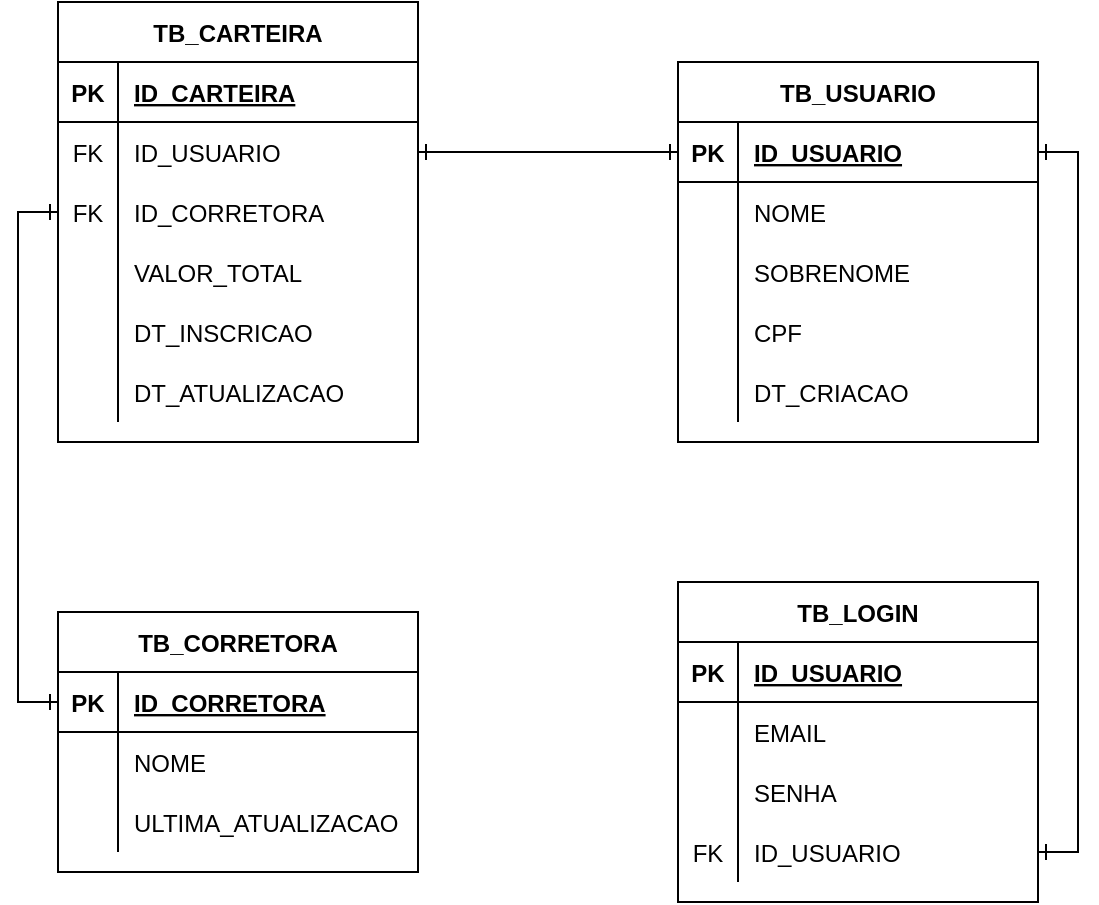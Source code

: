 <mxfile version="19.0.3" type="device" pages="3"><diagram id="TFEW2glK0wFI34ZfHFHK" name="Usuarios"><mxGraphModel dx="1422" dy="762" grid="1" gridSize="10" guides="1" tooltips="1" connect="1" arrows="1" fold="1" page="1" pageScale="1" pageWidth="827" pageHeight="1169" math="0" shadow="0"><root><mxCell id="0"/><mxCell id="1" parent="0"/><mxCell id="ttFFMmEoRfH02XfzLI_W-108" value="TB_USUARIO" style="shape=table;startSize=30;container=1;collapsible=1;childLayout=tableLayout;fixedRows=1;rowLines=0;fontStyle=1;align=center;resizeLast=1;" parent="1" vertex="1"><mxGeometry x="380" y="80" width="180" height="190" as="geometry"/></mxCell><mxCell id="ttFFMmEoRfH02XfzLI_W-109" value="" style="shape=tableRow;horizontal=0;startSize=0;swimlaneHead=0;swimlaneBody=0;fillColor=none;collapsible=0;dropTarget=0;points=[[0,0.5],[1,0.5]];portConstraint=eastwest;top=0;left=0;right=0;bottom=1;" parent="ttFFMmEoRfH02XfzLI_W-108" vertex="1"><mxGeometry y="30" width="180" height="30" as="geometry"/></mxCell><mxCell id="ttFFMmEoRfH02XfzLI_W-110" value="PK" style="shape=partialRectangle;connectable=0;fillColor=none;top=0;left=0;bottom=0;right=0;fontStyle=1;overflow=hidden;" parent="ttFFMmEoRfH02XfzLI_W-109" vertex="1"><mxGeometry width="30" height="30" as="geometry"><mxRectangle width="30" height="30" as="alternateBounds"/></mxGeometry></mxCell><mxCell id="ttFFMmEoRfH02XfzLI_W-111" value="ID_USUARIO" style="shape=partialRectangle;connectable=0;fillColor=none;top=0;left=0;bottom=0;right=0;align=left;spacingLeft=6;fontStyle=5;overflow=hidden;" parent="ttFFMmEoRfH02XfzLI_W-109" vertex="1"><mxGeometry x="30" width="150" height="30" as="geometry"><mxRectangle width="150" height="30" as="alternateBounds"/></mxGeometry></mxCell><mxCell id="ttFFMmEoRfH02XfzLI_W-112" value="" style="shape=tableRow;horizontal=0;startSize=0;swimlaneHead=0;swimlaneBody=0;fillColor=none;collapsible=0;dropTarget=0;points=[[0,0.5],[1,0.5]];portConstraint=eastwest;top=0;left=0;right=0;bottom=0;" parent="ttFFMmEoRfH02XfzLI_W-108" vertex="1"><mxGeometry y="60" width="180" height="30" as="geometry"/></mxCell><mxCell id="ttFFMmEoRfH02XfzLI_W-113" value="" style="shape=partialRectangle;connectable=0;fillColor=none;top=0;left=0;bottom=0;right=0;editable=1;overflow=hidden;" parent="ttFFMmEoRfH02XfzLI_W-112" vertex="1"><mxGeometry width="30" height="30" as="geometry"><mxRectangle width="30" height="30" as="alternateBounds"/></mxGeometry></mxCell><mxCell id="ttFFMmEoRfH02XfzLI_W-114" value="NOME" style="shape=partialRectangle;connectable=0;fillColor=none;top=0;left=0;bottom=0;right=0;align=left;spacingLeft=6;overflow=hidden;" parent="ttFFMmEoRfH02XfzLI_W-112" vertex="1"><mxGeometry x="30" width="150" height="30" as="geometry"><mxRectangle width="150" height="30" as="alternateBounds"/></mxGeometry></mxCell><mxCell id="ttFFMmEoRfH02XfzLI_W-115" value="" style="shape=tableRow;horizontal=0;startSize=0;swimlaneHead=0;swimlaneBody=0;fillColor=none;collapsible=0;dropTarget=0;points=[[0,0.5],[1,0.5]];portConstraint=eastwest;top=0;left=0;right=0;bottom=0;" parent="ttFFMmEoRfH02XfzLI_W-108" vertex="1"><mxGeometry y="90" width="180" height="30" as="geometry"/></mxCell><mxCell id="ttFFMmEoRfH02XfzLI_W-116" value="" style="shape=partialRectangle;connectable=0;fillColor=none;top=0;left=0;bottom=0;right=0;editable=1;overflow=hidden;" parent="ttFFMmEoRfH02XfzLI_W-115" vertex="1"><mxGeometry width="30" height="30" as="geometry"><mxRectangle width="30" height="30" as="alternateBounds"/></mxGeometry></mxCell><mxCell id="ttFFMmEoRfH02XfzLI_W-117" value="SOBRENOME" style="shape=partialRectangle;connectable=0;fillColor=none;top=0;left=0;bottom=0;right=0;align=left;spacingLeft=6;overflow=hidden;" parent="ttFFMmEoRfH02XfzLI_W-115" vertex="1"><mxGeometry x="30" width="150" height="30" as="geometry"><mxRectangle width="150" height="30" as="alternateBounds"/></mxGeometry></mxCell><mxCell id="ttFFMmEoRfH02XfzLI_W-118" value="" style="shape=tableRow;horizontal=0;startSize=0;swimlaneHead=0;swimlaneBody=0;fillColor=none;collapsible=0;dropTarget=0;points=[[0,0.5],[1,0.5]];portConstraint=eastwest;top=0;left=0;right=0;bottom=0;" parent="ttFFMmEoRfH02XfzLI_W-108" vertex="1"><mxGeometry y="120" width="180" height="30" as="geometry"/></mxCell><mxCell id="ttFFMmEoRfH02XfzLI_W-119" value="" style="shape=partialRectangle;connectable=0;fillColor=none;top=0;left=0;bottom=0;right=0;editable=1;overflow=hidden;" parent="ttFFMmEoRfH02XfzLI_W-118" vertex="1"><mxGeometry width="30" height="30" as="geometry"><mxRectangle width="30" height="30" as="alternateBounds"/></mxGeometry></mxCell><mxCell id="ttFFMmEoRfH02XfzLI_W-120" value="CPF" style="shape=partialRectangle;connectable=0;fillColor=none;top=0;left=0;bottom=0;right=0;align=left;spacingLeft=6;overflow=hidden;" parent="ttFFMmEoRfH02XfzLI_W-118" vertex="1"><mxGeometry x="30" width="150" height="30" as="geometry"><mxRectangle width="150" height="30" as="alternateBounds"/></mxGeometry></mxCell><mxCell id="ttFFMmEoRfH02XfzLI_W-121" value="" style="shape=tableRow;horizontal=0;startSize=0;swimlaneHead=0;swimlaneBody=0;fillColor=none;collapsible=0;dropTarget=0;points=[[0,0.5],[1,0.5]];portConstraint=eastwest;top=0;left=0;right=0;bottom=0;" parent="ttFFMmEoRfH02XfzLI_W-108" vertex="1"><mxGeometry y="150" width="180" height="30" as="geometry"/></mxCell><mxCell id="ttFFMmEoRfH02XfzLI_W-122" value="" style="shape=partialRectangle;connectable=0;fillColor=none;top=0;left=0;bottom=0;right=0;editable=1;overflow=hidden;" parent="ttFFMmEoRfH02XfzLI_W-121" vertex="1"><mxGeometry width="30" height="30" as="geometry"><mxRectangle width="30" height="30" as="alternateBounds"/></mxGeometry></mxCell><mxCell id="ttFFMmEoRfH02XfzLI_W-123" value="DT_CRIACAO" style="shape=partialRectangle;connectable=0;fillColor=none;top=0;left=0;bottom=0;right=0;align=left;spacingLeft=6;overflow=hidden;" parent="ttFFMmEoRfH02XfzLI_W-121" vertex="1"><mxGeometry x="30" width="150" height="30" as="geometry"><mxRectangle width="150" height="30" as="alternateBounds"/></mxGeometry></mxCell><mxCell id="ttFFMmEoRfH02XfzLI_W-125" value="TB_LOGIN" style="shape=table;startSize=30;container=1;collapsible=1;childLayout=tableLayout;fixedRows=1;rowLines=0;fontStyle=1;align=center;resizeLast=1;" parent="1" vertex="1"><mxGeometry x="380" y="340" width="180" height="160" as="geometry"/></mxCell><mxCell id="ttFFMmEoRfH02XfzLI_W-126" value="" style="shape=tableRow;horizontal=0;startSize=0;swimlaneHead=0;swimlaneBody=0;fillColor=none;collapsible=0;dropTarget=0;points=[[0,0.5],[1,0.5]];portConstraint=eastwest;top=0;left=0;right=0;bottom=1;" parent="ttFFMmEoRfH02XfzLI_W-125" vertex="1"><mxGeometry y="30" width="180" height="30" as="geometry"/></mxCell><mxCell id="ttFFMmEoRfH02XfzLI_W-127" value="PK" style="shape=partialRectangle;connectable=0;fillColor=none;top=0;left=0;bottom=0;right=0;fontStyle=1;overflow=hidden;" parent="ttFFMmEoRfH02XfzLI_W-126" vertex="1"><mxGeometry width="30" height="30" as="geometry"><mxRectangle width="30" height="30" as="alternateBounds"/></mxGeometry></mxCell><mxCell id="ttFFMmEoRfH02XfzLI_W-128" value="ID_USUARIO" style="shape=partialRectangle;connectable=0;fillColor=none;top=0;left=0;bottom=0;right=0;align=left;spacingLeft=6;fontStyle=5;overflow=hidden;" parent="ttFFMmEoRfH02XfzLI_W-126" vertex="1"><mxGeometry x="30" width="150" height="30" as="geometry"><mxRectangle width="150" height="30" as="alternateBounds"/></mxGeometry></mxCell><mxCell id="ttFFMmEoRfH02XfzLI_W-129" value="" style="shape=tableRow;horizontal=0;startSize=0;swimlaneHead=0;swimlaneBody=0;fillColor=none;collapsible=0;dropTarget=0;points=[[0,0.5],[1,0.5]];portConstraint=eastwest;top=0;left=0;right=0;bottom=0;" parent="ttFFMmEoRfH02XfzLI_W-125" vertex="1"><mxGeometry y="60" width="180" height="30" as="geometry"/></mxCell><mxCell id="ttFFMmEoRfH02XfzLI_W-130" value="" style="shape=partialRectangle;connectable=0;fillColor=none;top=0;left=0;bottom=0;right=0;editable=1;overflow=hidden;" parent="ttFFMmEoRfH02XfzLI_W-129" vertex="1"><mxGeometry width="30" height="30" as="geometry"><mxRectangle width="30" height="30" as="alternateBounds"/></mxGeometry></mxCell><mxCell id="ttFFMmEoRfH02XfzLI_W-131" value="EMAIL" style="shape=partialRectangle;connectable=0;fillColor=none;top=0;left=0;bottom=0;right=0;align=left;spacingLeft=6;overflow=hidden;" parent="ttFFMmEoRfH02XfzLI_W-129" vertex="1"><mxGeometry x="30" width="150" height="30" as="geometry"><mxRectangle width="150" height="30" as="alternateBounds"/></mxGeometry></mxCell><mxCell id="ttFFMmEoRfH02XfzLI_W-132" value="" style="shape=tableRow;horizontal=0;startSize=0;swimlaneHead=0;swimlaneBody=0;fillColor=none;collapsible=0;dropTarget=0;points=[[0,0.5],[1,0.5]];portConstraint=eastwest;top=0;left=0;right=0;bottom=0;" parent="ttFFMmEoRfH02XfzLI_W-125" vertex="1"><mxGeometry y="90" width="180" height="30" as="geometry"/></mxCell><mxCell id="ttFFMmEoRfH02XfzLI_W-133" value="" style="shape=partialRectangle;connectable=0;fillColor=none;top=0;left=0;bottom=0;right=0;editable=1;overflow=hidden;" parent="ttFFMmEoRfH02XfzLI_W-132" vertex="1"><mxGeometry width="30" height="30" as="geometry"><mxRectangle width="30" height="30" as="alternateBounds"/></mxGeometry></mxCell><mxCell id="ttFFMmEoRfH02XfzLI_W-134" value="SENHA" style="shape=partialRectangle;connectable=0;fillColor=none;top=0;left=0;bottom=0;right=0;align=left;spacingLeft=6;overflow=hidden;" parent="ttFFMmEoRfH02XfzLI_W-132" vertex="1"><mxGeometry x="30" width="150" height="30" as="geometry"><mxRectangle width="150" height="30" as="alternateBounds"/></mxGeometry></mxCell><mxCell id="ttFFMmEoRfH02XfzLI_W-135" value="" style="shape=tableRow;horizontal=0;startSize=0;swimlaneHead=0;swimlaneBody=0;fillColor=none;collapsible=0;dropTarget=0;points=[[0,0.5],[1,0.5]];portConstraint=eastwest;top=0;left=0;right=0;bottom=0;" parent="ttFFMmEoRfH02XfzLI_W-125" vertex="1"><mxGeometry y="120" width="180" height="30" as="geometry"/></mxCell><mxCell id="ttFFMmEoRfH02XfzLI_W-136" value="FK" style="shape=partialRectangle;connectable=0;fillColor=none;top=0;left=0;bottom=0;right=0;editable=1;overflow=hidden;" parent="ttFFMmEoRfH02XfzLI_W-135" vertex="1"><mxGeometry width="30" height="30" as="geometry"><mxRectangle width="30" height="30" as="alternateBounds"/></mxGeometry></mxCell><mxCell id="ttFFMmEoRfH02XfzLI_W-137" value="ID_USUARIO" style="shape=partialRectangle;connectable=0;fillColor=none;top=0;left=0;bottom=0;right=0;align=left;spacingLeft=6;overflow=hidden;" parent="ttFFMmEoRfH02XfzLI_W-135" vertex="1"><mxGeometry x="30" width="150" height="30" as="geometry"><mxRectangle width="150" height="30" as="alternateBounds"/></mxGeometry></mxCell><mxCell id="ttFFMmEoRfH02XfzLI_W-141" style="edgeStyle=orthogonalEdgeStyle;rounded=0;orthogonalLoop=1;jettySize=auto;html=1;endArrow=ERone;endFill=0;startArrow=ERone;startFill=0;entryX=1;entryY=0.5;entryDx=0;entryDy=0;exitX=1;exitY=0.5;exitDx=0;exitDy=0;" parent="1" source="ttFFMmEoRfH02XfzLI_W-135" target="ttFFMmEoRfH02XfzLI_W-109" edge="1"><mxGeometry relative="1" as="geometry"/></mxCell><mxCell id="ttFFMmEoRfH02XfzLI_W-144" value="TB_CARTEIRA" style="shape=table;startSize=30;container=1;collapsible=1;childLayout=tableLayout;fixedRows=1;rowLines=0;fontStyle=1;align=center;resizeLast=1;" parent="1" vertex="1"><mxGeometry x="70" y="50" width="180" height="220" as="geometry"/></mxCell><mxCell id="ttFFMmEoRfH02XfzLI_W-145" value="" style="shape=tableRow;horizontal=0;startSize=0;swimlaneHead=0;swimlaneBody=0;fillColor=none;collapsible=0;dropTarget=0;points=[[0,0.5],[1,0.5]];portConstraint=eastwest;top=0;left=0;right=0;bottom=1;" parent="ttFFMmEoRfH02XfzLI_W-144" vertex="1"><mxGeometry y="30" width="180" height="30" as="geometry"/></mxCell><mxCell id="ttFFMmEoRfH02XfzLI_W-146" value="PK" style="shape=partialRectangle;connectable=0;fillColor=none;top=0;left=0;bottom=0;right=0;fontStyle=1;overflow=hidden;" parent="ttFFMmEoRfH02XfzLI_W-145" vertex="1"><mxGeometry width="30" height="30" as="geometry"><mxRectangle width="30" height="30" as="alternateBounds"/></mxGeometry></mxCell><mxCell id="ttFFMmEoRfH02XfzLI_W-147" value="ID_CARTEIRA" style="shape=partialRectangle;connectable=0;fillColor=none;top=0;left=0;bottom=0;right=0;align=left;spacingLeft=6;fontStyle=5;overflow=hidden;" parent="ttFFMmEoRfH02XfzLI_W-145" vertex="1"><mxGeometry x="30" width="150" height="30" as="geometry"><mxRectangle width="150" height="30" as="alternateBounds"/></mxGeometry></mxCell><mxCell id="ttFFMmEoRfH02XfzLI_W-154" value="" style="shape=tableRow;horizontal=0;startSize=0;swimlaneHead=0;swimlaneBody=0;fillColor=none;collapsible=0;dropTarget=0;points=[[0,0.5],[1,0.5]];portConstraint=eastwest;top=0;left=0;right=0;bottom=0;" parent="ttFFMmEoRfH02XfzLI_W-144" vertex="1"><mxGeometry y="60" width="180" height="30" as="geometry"/></mxCell><mxCell id="ttFFMmEoRfH02XfzLI_W-155" value="FK" style="shape=partialRectangle;connectable=0;fillColor=none;top=0;left=0;bottom=0;right=0;editable=1;overflow=hidden;" parent="ttFFMmEoRfH02XfzLI_W-154" vertex="1"><mxGeometry width="30" height="30" as="geometry"><mxRectangle width="30" height="30" as="alternateBounds"/></mxGeometry></mxCell><mxCell id="ttFFMmEoRfH02XfzLI_W-156" value="ID_USUARIO" style="shape=partialRectangle;connectable=0;fillColor=none;top=0;left=0;bottom=0;right=0;align=left;spacingLeft=6;overflow=hidden;" parent="ttFFMmEoRfH02XfzLI_W-154" vertex="1"><mxGeometry x="30" width="150" height="30" as="geometry"><mxRectangle width="150" height="30" as="alternateBounds"/></mxGeometry></mxCell><mxCell id="ttFFMmEoRfH02XfzLI_W-148" value="" style="shape=tableRow;horizontal=0;startSize=0;swimlaneHead=0;swimlaneBody=0;fillColor=none;collapsible=0;dropTarget=0;points=[[0,0.5],[1,0.5]];portConstraint=eastwest;top=0;left=0;right=0;bottom=0;" parent="ttFFMmEoRfH02XfzLI_W-144" vertex="1"><mxGeometry y="90" width="180" height="30" as="geometry"/></mxCell><mxCell id="ttFFMmEoRfH02XfzLI_W-149" value="FK" style="shape=partialRectangle;connectable=0;fillColor=none;top=0;left=0;bottom=0;right=0;editable=1;overflow=hidden;" parent="ttFFMmEoRfH02XfzLI_W-148" vertex="1"><mxGeometry width="30" height="30" as="geometry"><mxRectangle width="30" height="30" as="alternateBounds"/></mxGeometry></mxCell><mxCell id="ttFFMmEoRfH02XfzLI_W-150" value="ID_CORRETORA" style="shape=partialRectangle;connectable=0;fillColor=none;top=0;left=0;bottom=0;right=0;align=left;spacingLeft=6;overflow=hidden;" parent="ttFFMmEoRfH02XfzLI_W-148" vertex="1"><mxGeometry x="30" width="150" height="30" as="geometry"><mxRectangle width="150" height="30" as="alternateBounds"/></mxGeometry></mxCell><mxCell id="ttFFMmEoRfH02XfzLI_W-161" value="" style="shape=tableRow;horizontal=0;startSize=0;swimlaneHead=0;swimlaneBody=0;fillColor=none;collapsible=0;dropTarget=0;points=[[0,0.5],[1,0.5]];portConstraint=eastwest;top=0;left=0;right=0;bottom=0;" parent="ttFFMmEoRfH02XfzLI_W-144" vertex="1"><mxGeometry y="120" width="180" height="30" as="geometry"/></mxCell><mxCell id="ttFFMmEoRfH02XfzLI_W-162" value="" style="shape=partialRectangle;connectable=0;fillColor=none;top=0;left=0;bottom=0;right=0;editable=1;overflow=hidden;" parent="ttFFMmEoRfH02XfzLI_W-161" vertex="1"><mxGeometry width="30" height="30" as="geometry"><mxRectangle width="30" height="30" as="alternateBounds"/></mxGeometry></mxCell><mxCell id="ttFFMmEoRfH02XfzLI_W-163" value="VALOR_TOTAL" style="shape=partialRectangle;connectable=0;fillColor=none;top=0;left=0;bottom=0;right=0;align=left;spacingLeft=6;overflow=hidden;" parent="ttFFMmEoRfH02XfzLI_W-161" vertex="1"><mxGeometry x="30" width="150" height="30" as="geometry"><mxRectangle width="150" height="30" as="alternateBounds"/></mxGeometry></mxCell><mxCell id="ttFFMmEoRfH02XfzLI_W-158" value="" style="shape=tableRow;horizontal=0;startSize=0;swimlaneHead=0;swimlaneBody=0;fillColor=none;collapsible=0;dropTarget=0;points=[[0,0.5],[1,0.5]];portConstraint=eastwest;top=0;left=0;right=0;bottom=0;" parent="ttFFMmEoRfH02XfzLI_W-144" vertex="1"><mxGeometry y="150" width="180" height="30" as="geometry"/></mxCell><mxCell id="ttFFMmEoRfH02XfzLI_W-159" value="" style="shape=partialRectangle;connectable=0;fillColor=none;top=0;left=0;bottom=0;right=0;editable=1;overflow=hidden;" parent="ttFFMmEoRfH02XfzLI_W-158" vertex="1"><mxGeometry width="30" height="30" as="geometry"><mxRectangle width="30" height="30" as="alternateBounds"/></mxGeometry></mxCell><mxCell id="ttFFMmEoRfH02XfzLI_W-160" value="DT_INSCRICAO" style="shape=partialRectangle;connectable=0;fillColor=none;top=0;left=0;bottom=0;right=0;align=left;spacingLeft=6;overflow=hidden;" parent="ttFFMmEoRfH02XfzLI_W-158" vertex="1"><mxGeometry x="30" width="150" height="30" as="geometry"><mxRectangle width="150" height="30" as="alternateBounds"/></mxGeometry></mxCell><mxCell id="ttFFMmEoRfH02XfzLI_W-151" value="" style="shape=tableRow;horizontal=0;startSize=0;swimlaneHead=0;swimlaneBody=0;fillColor=none;collapsible=0;dropTarget=0;points=[[0,0.5],[1,0.5]];portConstraint=eastwest;top=0;left=0;right=0;bottom=0;" parent="ttFFMmEoRfH02XfzLI_W-144" vertex="1"><mxGeometry y="180" width="180" height="30" as="geometry"/></mxCell><mxCell id="ttFFMmEoRfH02XfzLI_W-152" value="" style="shape=partialRectangle;connectable=0;fillColor=none;top=0;left=0;bottom=0;right=0;editable=1;overflow=hidden;" parent="ttFFMmEoRfH02XfzLI_W-151" vertex="1"><mxGeometry width="30" height="30" as="geometry"><mxRectangle width="30" height="30" as="alternateBounds"/></mxGeometry></mxCell><mxCell id="ttFFMmEoRfH02XfzLI_W-153" value="DT_ATUALIZACAO" style="shape=partialRectangle;connectable=0;fillColor=none;top=0;left=0;bottom=0;right=0;align=left;spacingLeft=6;overflow=hidden;" parent="ttFFMmEoRfH02XfzLI_W-151" vertex="1"><mxGeometry x="30" width="150" height="30" as="geometry"><mxRectangle width="150" height="30" as="alternateBounds"/></mxGeometry></mxCell><mxCell id="ttFFMmEoRfH02XfzLI_W-157" style="edgeStyle=orthogonalEdgeStyle;rounded=0;orthogonalLoop=1;jettySize=auto;html=1;startArrow=ERone;startFill=0;endArrow=ERone;endFill=0;" parent="1" source="ttFFMmEoRfH02XfzLI_W-154" target="ttFFMmEoRfH02XfzLI_W-109" edge="1"><mxGeometry relative="1" as="geometry"/></mxCell><mxCell id="ttFFMmEoRfH02XfzLI_W-164" value="TB_CORRETORA" style="shape=table;startSize=30;container=1;collapsible=1;childLayout=tableLayout;fixedRows=1;rowLines=0;fontStyle=1;align=center;resizeLast=1;" parent="1" vertex="1"><mxGeometry x="70" y="355" width="180" height="130" as="geometry"/></mxCell><mxCell id="ttFFMmEoRfH02XfzLI_W-165" value="" style="shape=tableRow;horizontal=0;startSize=0;swimlaneHead=0;swimlaneBody=0;fillColor=none;collapsible=0;dropTarget=0;points=[[0,0.5],[1,0.5]];portConstraint=eastwest;top=0;left=0;right=0;bottom=1;" parent="ttFFMmEoRfH02XfzLI_W-164" vertex="1"><mxGeometry y="30" width="180" height="30" as="geometry"/></mxCell><mxCell id="ttFFMmEoRfH02XfzLI_W-166" value="PK" style="shape=partialRectangle;connectable=0;fillColor=none;top=0;left=0;bottom=0;right=0;fontStyle=1;overflow=hidden;" parent="ttFFMmEoRfH02XfzLI_W-165" vertex="1"><mxGeometry width="30" height="30" as="geometry"><mxRectangle width="30" height="30" as="alternateBounds"/></mxGeometry></mxCell><mxCell id="ttFFMmEoRfH02XfzLI_W-167" value="ID_CORRETORA" style="shape=partialRectangle;connectable=0;fillColor=none;top=0;left=0;bottom=0;right=0;align=left;spacingLeft=6;fontStyle=5;overflow=hidden;" parent="ttFFMmEoRfH02XfzLI_W-165" vertex="1"><mxGeometry x="30" width="150" height="30" as="geometry"><mxRectangle width="150" height="30" as="alternateBounds"/></mxGeometry></mxCell><mxCell id="ttFFMmEoRfH02XfzLI_W-168" value="" style="shape=tableRow;horizontal=0;startSize=0;swimlaneHead=0;swimlaneBody=0;fillColor=none;collapsible=0;dropTarget=0;points=[[0,0.5],[1,0.5]];portConstraint=eastwest;top=0;left=0;right=0;bottom=0;" parent="ttFFMmEoRfH02XfzLI_W-164" vertex="1"><mxGeometry y="60" width="180" height="30" as="geometry"/></mxCell><mxCell id="ttFFMmEoRfH02XfzLI_W-169" value="" style="shape=partialRectangle;connectable=0;fillColor=none;top=0;left=0;bottom=0;right=0;editable=1;overflow=hidden;" parent="ttFFMmEoRfH02XfzLI_W-168" vertex="1"><mxGeometry width="30" height="30" as="geometry"><mxRectangle width="30" height="30" as="alternateBounds"/></mxGeometry></mxCell><mxCell id="ttFFMmEoRfH02XfzLI_W-170" value="NOME" style="shape=partialRectangle;connectable=0;fillColor=none;top=0;left=0;bottom=0;right=0;align=left;spacingLeft=6;overflow=hidden;" parent="ttFFMmEoRfH02XfzLI_W-168" vertex="1"><mxGeometry x="30" width="150" height="30" as="geometry"><mxRectangle width="150" height="30" as="alternateBounds"/></mxGeometry></mxCell><mxCell id="ttFFMmEoRfH02XfzLI_W-174" value="" style="shape=tableRow;horizontal=0;startSize=0;swimlaneHead=0;swimlaneBody=0;fillColor=none;collapsible=0;dropTarget=0;points=[[0,0.5],[1,0.5]];portConstraint=eastwest;top=0;left=0;right=0;bottom=0;" parent="ttFFMmEoRfH02XfzLI_W-164" vertex="1"><mxGeometry y="90" width="180" height="30" as="geometry"/></mxCell><mxCell id="ttFFMmEoRfH02XfzLI_W-175" value="" style="shape=partialRectangle;connectable=0;fillColor=none;top=0;left=0;bottom=0;right=0;editable=1;overflow=hidden;" parent="ttFFMmEoRfH02XfzLI_W-174" vertex="1"><mxGeometry width="30" height="30" as="geometry"><mxRectangle width="30" height="30" as="alternateBounds"/></mxGeometry></mxCell><mxCell id="ttFFMmEoRfH02XfzLI_W-176" value="ULTIMA_ATUALIZACAO" style="shape=partialRectangle;connectable=0;fillColor=none;top=0;left=0;bottom=0;right=0;align=left;spacingLeft=6;overflow=hidden;" parent="ttFFMmEoRfH02XfzLI_W-174" vertex="1"><mxGeometry x="30" width="150" height="30" as="geometry"><mxRectangle width="150" height="30" as="alternateBounds"/></mxGeometry></mxCell><mxCell id="ttFFMmEoRfH02XfzLI_W-177" style="edgeStyle=orthogonalEdgeStyle;rounded=0;orthogonalLoop=1;jettySize=auto;html=1;entryX=0;entryY=0.5;entryDx=0;entryDy=0;startArrow=ERone;startFill=0;endArrow=ERone;endFill=0;" parent="1" source="ttFFMmEoRfH02XfzLI_W-165" target="ttFFMmEoRfH02XfzLI_W-148" edge="1"><mxGeometry relative="1" as="geometry"/></mxCell></root></mxGraphModel></diagram><diagram id="4DKqK6aPl5TAV-nubjRB" name="CDB"><mxGraphModel dx="1673" dy="896" grid="1" gridSize="10" guides="1" tooltips="1" connect="1" arrows="1" fold="1" page="1" pageScale="1" pageWidth="827" pageHeight="1169" math="0" shadow="0"><root><mxCell id="0"/><mxCell id="1" parent="0"/><mxCell id="S539MGOCuyU7hjUD9oyA-2" value="TB_TIPO_ATIVO" style="shape=table;startSize=30;container=1;collapsible=1;childLayout=tableLayout;fixedRows=1;rowLines=0;fontStyle=1;align=center;resizeLast=1;" vertex="1" parent="1"><mxGeometry x="280" y="280" width="180" height="100" as="geometry"/></mxCell><mxCell id="S539MGOCuyU7hjUD9oyA-3" value="" style="shape=tableRow;horizontal=0;startSize=0;swimlaneHead=0;swimlaneBody=0;fillColor=none;collapsible=0;dropTarget=0;points=[[0,0.5],[1,0.5]];portConstraint=eastwest;top=0;left=0;right=0;bottom=1;" vertex="1" parent="S539MGOCuyU7hjUD9oyA-2"><mxGeometry y="30" width="180" height="30" as="geometry"/></mxCell><mxCell id="S539MGOCuyU7hjUD9oyA-4" value="PK" style="shape=partialRectangle;connectable=0;fillColor=none;top=0;left=0;bottom=0;right=0;fontStyle=1;overflow=hidden;" vertex="1" parent="S539MGOCuyU7hjUD9oyA-3"><mxGeometry width="30" height="30" as="geometry"><mxRectangle width="30" height="30" as="alternateBounds"/></mxGeometry></mxCell><mxCell id="S539MGOCuyU7hjUD9oyA-5" value="ID_TP_ATIVO" style="shape=partialRectangle;connectable=0;fillColor=none;top=0;left=0;bottom=0;right=0;align=left;spacingLeft=6;fontStyle=5;overflow=hidden;" vertex="1" parent="S539MGOCuyU7hjUD9oyA-3"><mxGeometry x="30" width="150" height="30" as="geometry"><mxRectangle width="150" height="30" as="alternateBounds"/></mxGeometry></mxCell><mxCell id="S539MGOCuyU7hjUD9oyA-6" value="" style="shape=tableRow;horizontal=0;startSize=0;swimlaneHead=0;swimlaneBody=0;fillColor=none;collapsible=0;dropTarget=0;points=[[0,0.5],[1,0.5]];portConstraint=eastwest;top=0;left=0;right=0;bottom=0;" vertex="1" parent="S539MGOCuyU7hjUD9oyA-2"><mxGeometry y="60" width="180" height="30" as="geometry"/></mxCell><mxCell id="S539MGOCuyU7hjUD9oyA-7" value="" style="shape=partialRectangle;connectable=0;fillColor=none;top=0;left=0;bottom=0;right=0;editable=1;overflow=hidden;" vertex="1" parent="S539MGOCuyU7hjUD9oyA-6"><mxGeometry width="30" height="30" as="geometry"><mxRectangle width="30" height="30" as="alternateBounds"/></mxGeometry></mxCell><mxCell id="S539MGOCuyU7hjUD9oyA-8" value="NOME" style="shape=partialRectangle;connectable=0;fillColor=none;top=0;left=0;bottom=0;right=0;align=left;spacingLeft=6;overflow=hidden;" vertex="1" parent="S539MGOCuyU7hjUD9oyA-6"><mxGeometry x="30" width="150" height="30" as="geometry"><mxRectangle width="150" height="30" as="alternateBounds"/></mxGeometry></mxCell><mxCell id="S539MGOCuyU7hjUD9oyA-15" value="TB_HISTORICO_ATIVO" style="shape=table;startSize=30;container=1;collapsible=1;childLayout=tableLayout;fixedRows=1;rowLines=0;fontStyle=1;align=center;resizeLast=1;" vertex="1" parent="1"><mxGeometry x="40" y="20" width="180" height="190" as="geometry"/></mxCell><mxCell id="S539MGOCuyU7hjUD9oyA-16" value="" style="shape=tableRow;horizontal=0;startSize=0;swimlaneHead=0;swimlaneBody=0;fillColor=none;collapsible=0;dropTarget=0;points=[[0,0.5],[1,0.5]];portConstraint=eastwest;top=0;left=0;right=0;bottom=1;" vertex="1" parent="S539MGOCuyU7hjUD9oyA-15"><mxGeometry y="30" width="180" height="30" as="geometry"/></mxCell><mxCell id="S539MGOCuyU7hjUD9oyA-17" value="PK" style="shape=partialRectangle;connectable=0;fillColor=none;top=0;left=0;bottom=0;right=0;fontStyle=1;overflow=hidden;" vertex="1" parent="S539MGOCuyU7hjUD9oyA-16"><mxGeometry width="30" height="30" as="geometry"><mxRectangle width="30" height="30" as="alternateBounds"/></mxGeometry></mxCell><mxCell id="S539MGOCuyU7hjUD9oyA-18" value="ID_HISTORICO_ATIVO" style="shape=partialRectangle;connectable=0;fillColor=none;top=0;left=0;bottom=0;right=0;align=left;spacingLeft=6;fontStyle=5;overflow=hidden;" vertex="1" parent="S539MGOCuyU7hjUD9oyA-16"><mxGeometry x="30" width="150" height="30" as="geometry"><mxRectangle width="150" height="30" as="alternateBounds"/></mxGeometry></mxCell><mxCell id="S539MGOCuyU7hjUD9oyA-19" value="" style="shape=tableRow;horizontal=0;startSize=0;swimlaneHead=0;swimlaneBody=0;fillColor=none;collapsible=0;dropTarget=0;points=[[0,0.5],[1,0.5]];portConstraint=eastwest;top=0;left=0;right=0;bottom=0;" vertex="1" parent="S539MGOCuyU7hjUD9oyA-15"><mxGeometry y="60" width="180" height="30" as="geometry"/></mxCell><mxCell id="S539MGOCuyU7hjUD9oyA-20" value="" style="shape=partialRectangle;connectable=0;fillColor=none;top=0;left=0;bottom=0;right=0;editable=1;overflow=hidden;" vertex="1" parent="S539MGOCuyU7hjUD9oyA-19"><mxGeometry width="30" height="30" as="geometry"><mxRectangle width="30" height="30" as="alternateBounds"/></mxGeometry></mxCell><mxCell id="S539MGOCuyU7hjUD9oyA-21" value="DATA_HISTORICO" style="shape=partialRectangle;connectable=0;fillColor=none;top=0;left=0;bottom=0;right=0;align=left;spacingLeft=6;overflow=hidden;" vertex="1" parent="S539MGOCuyU7hjUD9oyA-19"><mxGeometry x="30" width="150" height="30" as="geometry"><mxRectangle width="150" height="30" as="alternateBounds"/></mxGeometry></mxCell><mxCell id="S539MGOCuyU7hjUD9oyA-22" value="" style="shape=tableRow;horizontal=0;startSize=0;swimlaneHead=0;swimlaneBody=0;fillColor=none;collapsible=0;dropTarget=0;points=[[0,0.5],[1,0.5]];portConstraint=eastwest;top=0;left=0;right=0;bottom=0;" vertex="1" parent="S539MGOCuyU7hjUD9oyA-15"><mxGeometry y="90" width="180" height="30" as="geometry"/></mxCell><mxCell id="S539MGOCuyU7hjUD9oyA-23" value="" style="shape=partialRectangle;connectable=0;fillColor=none;top=0;left=0;bottom=0;right=0;editable=1;overflow=hidden;" vertex="1" parent="S539MGOCuyU7hjUD9oyA-22"><mxGeometry width="30" height="30" as="geometry"><mxRectangle width="30" height="30" as="alternateBounds"/></mxGeometry></mxCell><mxCell id="S539MGOCuyU7hjUD9oyA-24" value="QUANTIDADE" style="shape=partialRectangle;connectable=0;fillColor=none;top=0;left=0;bottom=0;right=0;align=left;spacingLeft=6;overflow=hidden;" vertex="1" parent="S539MGOCuyU7hjUD9oyA-22"><mxGeometry x="30" width="150" height="30" as="geometry"><mxRectangle width="150" height="30" as="alternateBounds"/></mxGeometry></mxCell><mxCell id="aElchAv43T5nqn9xLn2a-1" value="" style="shape=tableRow;horizontal=0;startSize=0;swimlaneHead=0;swimlaneBody=0;fillColor=none;collapsible=0;dropTarget=0;points=[[0,0.5],[1,0.5]];portConstraint=eastwest;top=0;left=0;right=0;bottom=0;" vertex="1" parent="S539MGOCuyU7hjUD9oyA-15"><mxGeometry y="120" width="180" height="30" as="geometry"/></mxCell><mxCell id="aElchAv43T5nqn9xLn2a-2" value="" style="shape=partialRectangle;connectable=0;fillColor=none;top=0;left=0;bottom=0;right=0;editable=1;overflow=hidden;" vertex="1" parent="aElchAv43T5nqn9xLn2a-1"><mxGeometry width="30" height="30" as="geometry"><mxRectangle width="30" height="30" as="alternateBounds"/></mxGeometry></mxCell><mxCell id="aElchAv43T5nqn9xLn2a-3" value="VALOR_UNITARIO" style="shape=partialRectangle;connectable=0;fillColor=none;top=0;left=0;bottom=0;right=0;align=left;spacingLeft=6;overflow=hidden;" vertex="1" parent="aElchAv43T5nqn9xLn2a-1"><mxGeometry x="30" width="150" height="30" as="geometry"><mxRectangle width="150" height="30" as="alternateBounds"/></mxGeometry></mxCell><mxCell id="S539MGOCuyU7hjUD9oyA-25" value="" style="shape=tableRow;horizontal=0;startSize=0;swimlaneHead=0;swimlaneBody=0;fillColor=none;collapsible=0;dropTarget=0;points=[[0,0.5],[1,0.5]];portConstraint=eastwest;top=0;left=0;right=0;bottom=0;" vertex="1" parent="S539MGOCuyU7hjUD9oyA-15"><mxGeometry y="150" width="180" height="30" as="geometry"/></mxCell><mxCell id="S539MGOCuyU7hjUD9oyA-26" value="FK" style="shape=partialRectangle;connectable=0;fillColor=none;top=0;left=0;bottom=0;right=0;editable=1;overflow=hidden;" vertex="1" parent="S539MGOCuyU7hjUD9oyA-25"><mxGeometry width="30" height="30" as="geometry"><mxRectangle width="30" height="30" as="alternateBounds"/></mxGeometry></mxCell><mxCell id="S539MGOCuyU7hjUD9oyA-27" value="ID_ATIVO" style="shape=partialRectangle;connectable=0;fillColor=none;top=0;left=0;bottom=0;right=0;align=left;spacingLeft=6;overflow=hidden;" vertex="1" parent="S539MGOCuyU7hjUD9oyA-25"><mxGeometry x="30" width="150" height="30" as="geometry"><mxRectangle width="150" height="30" as="alternateBounds"/></mxGeometry></mxCell><mxCell id="aElchAv43T5nqn9xLn2a-4" value="TB_ATIVO" style="shape=table;startSize=30;container=1;collapsible=1;childLayout=tableLayout;fixedRows=1;rowLines=0;fontStyle=1;align=center;resizeLast=1;" vertex="1" parent="1"><mxGeometry x="280" y="20" width="180" height="220" as="geometry"/></mxCell><mxCell id="aElchAv43T5nqn9xLn2a-5" value="" style="shape=tableRow;horizontal=0;startSize=0;swimlaneHead=0;swimlaneBody=0;fillColor=none;collapsible=0;dropTarget=0;points=[[0,0.5],[1,0.5]];portConstraint=eastwest;top=0;left=0;right=0;bottom=1;" vertex="1" parent="aElchAv43T5nqn9xLn2a-4"><mxGeometry y="30" width="180" height="30" as="geometry"/></mxCell><mxCell id="aElchAv43T5nqn9xLn2a-6" value="PK" style="shape=partialRectangle;connectable=0;fillColor=none;top=0;left=0;bottom=0;right=0;fontStyle=1;overflow=hidden;" vertex="1" parent="aElchAv43T5nqn9xLn2a-5"><mxGeometry width="30" height="30" as="geometry"><mxRectangle width="30" height="30" as="alternateBounds"/></mxGeometry></mxCell><mxCell id="aElchAv43T5nqn9xLn2a-7" value="ID_ATIVO" style="shape=partialRectangle;connectable=0;fillColor=none;top=0;left=0;bottom=0;right=0;align=left;spacingLeft=6;fontStyle=5;overflow=hidden;" vertex="1" parent="aElchAv43T5nqn9xLn2a-5"><mxGeometry x="30" width="150" height="30" as="geometry"><mxRectangle width="150" height="30" as="alternateBounds"/></mxGeometry></mxCell><mxCell id="aElchAv43T5nqn9xLn2a-8" value="" style="shape=tableRow;horizontal=0;startSize=0;swimlaneHead=0;swimlaneBody=0;fillColor=none;collapsible=0;dropTarget=0;points=[[0,0.5],[1,0.5]];portConstraint=eastwest;top=0;left=0;right=0;bottom=0;" vertex="1" parent="aElchAv43T5nqn9xLn2a-4"><mxGeometry y="60" width="180" height="30" as="geometry"/></mxCell><mxCell id="aElchAv43T5nqn9xLn2a-9" value="" style="shape=partialRectangle;connectable=0;fillColor=none;top=0;left=0;bottom=0;right=0;editable=1;overflow=hidden;" vertex="1" parent="aElchAv43T5nqn9xLn2a-8"><mxGeometry width="30" height="30" as="geometry"><mxRectangle width="30" height="30" as="alternateBounds"/></mxGeometry></mxCell><mxCell id="aElchAv43T5nqn9xLn2a-10" value="DESCRICAO" style="shape=partialRectangle;connectable=0;fillColor=none;top=0;left=0;bottom=0;right=0;align=left;spacingLeft=6;overflow=hidden;" vertex="1" parent="aElchAv43T5nqn9xLn2a-8"><mxGeometry x="30" width="150" height="30" as="geometry"><mxRectangle width="150" height="30" as="alternateBounds"/></mxGeometry></mxCell><mxCell id="aElchAv43T5nqn9xLn2a-11" value="" style="shape=tableRow;horizontal=0;startSize=0;swimlaneHead=0;swimlaneBody=0;fillColor=none;collapsible=0;dropTarget=0;points=[[0,0.5],[1,0.5]];portConstraint=eastwest;top=0;left=0;right=0;bottom=0;" vertex="1" parent="aElchAv43T5nqn9xLn2a-4"><mxGeometry y="90" width="180" height="30" as="geometry"/></mxCell><mxCell id="aElchAv43T5nqn9xLn2a-12" value="" style="shape=partialRectangle;connectable=0;fillColor=none;top=0;left=0;bottom=0;right=0;editable=1;overflow=hidden;" vertex="1" parent="aElchAv43T5nqn9xLn2a-11"><mxGeometry width="30" height="30" as="geometry"><mxRectangle width="30" height="30" as="alternateBounds"/></mxGeometry></mxCell><mxCell id="aElchAv43T5nqn9xLn2a-13" value="VALOR_UNITARIO" style="shape=partialRectangle;connectable=0;fillColor=none;top=0;left=0;bottom=0;right=0;align=left;spacingLeft=6;overflow=hidden;" vertex="1" parent="aElchAv43T5nqn9xLn2a-11"><mxGeometry x="30" width="150" height="30" as="geometry"><mxRectangle width="150" height="30" as="alternateBounds"/></mxGeometry></mxCell><mxCell id="aElchAv43T5nqn9xLn2a-14" value="" style="shape=tableRow;horizontal=0;startSize=0;swimlaneHead=0;swimlaneBody=0;fillColor=none;collapsible=0;dropTarget=0;points=[[0,0.5],[1,0.5]];portConstraint=eastwest;top=0;left=0;right=0;bottom=0;" vertex="1" parent="aElchAv43T5nqn9xLn2a-4"><mxGeometry y="120" width="180" height="30" as="geometry"/></mxCell><mxCell id="aElchAv43T5nqn9xLn2a-15" value="" style="shape=partialRectangle;connectable=0;fillColor=none;top=0;left=0;bottom=0;right=0;editable=1;overflow=hidden;" vertex="1" parent="aElchAv43T5nqn9xLn2a-14"><mxGeometry width="30" height="30" as="geometry"><mxRectangle width="30" height="30" as="alternateBounds"/></mxGeometry></mxCell><mxCell id="aElchAv43T5nqn9xLn2a-16" value="QUANTIDADE" style="shape=partialRectangle;connectable=0;fillColor=none;top=0;left=0;bottom=0;right=0;align=left;spacingLeft=6;overflow=hidden;" vertex="1" parent="aElchAv43T5nqn9xLn2a-14"><mxGeometry x="30" width="150" height="30" as="geometry"><mxRectangle width="150" height="30" as="alternateBounds"/></mxGeometry></mxCell><mxCell id="aElchAv43T5nqn9xLn2a-17" value="" style="shape=tableRow;horizontal=0;startSize=0;swimlaneHead=0;swimlaneBody=0;fillColor=none;collapsible=0;dropTarget=0;points=[[0,0.5],[1,0.5]];portConstraint=eastwest;top=0;left=0;right=0;bottom=0;" vertex="1" parent="aElchAv43T5nqn9xLn2a-4"><mxGeometry y="150" width="180" height="30" as="geometry"/></mxCell><mxCell id="aElchAv43T5nqn9xLn2a-18" value="FK" style="shape=partialRectangle;connectable=0;fillColor=none;top=0;left=0;bottom=0;right=0;editable=1;overflow=hidden;" vertex="1" parent="aElchAv43T5nqn9xLn2a-17"><mxGeometry width="30" height="30" as="geometry"><mxRectangle width="30" height="30" as="alternateBounds"/></mxGeometry></mxCell><mxCell id="aElchAv43T5nqn9xLn2a-19" value="ID_TIPO_ATIVO" style="shape=partialRectangle;connectable=0;fillColor=none;top=0;left=0;bottom=0;right=0;align=left;spacingLeft=6;overflow=hidden;" vertex="1" parent="aElchAv43T5nqn9xLn2a-17"><mxGeometry x="30" width="150" height="30" as="geometry"><mxRectangle width="150" height="30" as="alternateBounds"/></mxGeometry></mxCell><mxCell id="aElchAv43T5nqn9xLn2a-22" value="" style="shape=tableRow;horizontal=0;startSize=0;swimlaneHead=0;swimlaneBody=0;fillColor=none;collapsible=0;dropTarget=0;points=[[0,0.5],[1,0.5]];portConstraint=eastwest;top=0;left=0;right=0;bottom=0;" vertex="1" parent="aElchAv43T5nqn9xLn2a-4"><mxGeometry y="180" width="180" height="30" as="geometry"/></mxCell><mxCell id="aElchAv43T5nqn9xLn2a-23" value="FK" style="shape=partialRectangle;connectable=0;fillColor=none;top=0;left=0;bottom=0;right=0;editable=1;overflow=hidden;" vertex="1" parent="aElchAv43T5nqn9xLn2a-22"><mxGeometry width="30" height="30" as="geometry"><mxRectangle width="30" height="30" as="alternateBounds"/></mxGeometry></mxCell><mxCell id="aElchAv43T5nqn9xLn2a-24" value="ID_BALANCO_ATIVO" style="shape=partialRectangle;connectable=0;fillColor=none;top=0;left=0;bottom=0;right=0;align=left;spacingLeft=6;overflow=hidden;" vertex="1" parent="aElchAv43T5nqn9xLn2a-22"><mxGeometry x="30" width="150" height="30" as="geometry"><mxRectangle width="150" height="30" as="alternateBounds"/></mxGeometry></mxCell><mxCell id="aElchAv43T5nqn9xLn2a-20" style="edgeStyle=orthogonalEdgeStyle;rounded=0;orthogonalLoop=1;jettySize=auto;html=1;endArrow=ERoneToMany;endFill=0;startArrow=ERone;startFill=0;" edge="1" parent="1" source="aElchAv43T5nqn9xLn2a-5" target="S539MGOCuyU7hjUD9oyA-25"><mxGeometry relative="1" as="geometry"/></mxCell><mxCell id="aElchAv43T5nqn9xLn2a-21" style="edgeStyle=orthogonalEdgeStyle;rounded=0;orthogonalLoop=1;jettySize=auto;html=1;entryX=0;entryY=0.5;entryDx=0;entryDy=0;startArrow=ERone;startFill=0;endArrow=ERone;endFill=0;" edge="1" parent="1" source="aElchAv43T5nqn9xLn2a-17" target="S539MGOCuyU7hjUD9oyA-3"><mxGeometry relative="1" as="geometry"/></mxCell><mxCell id="aElchAv43T5nqn9xLn2a-25" value="TB_BALANCO_ATIVO" style="shape=table;startSize=30;container=1;collapsible=1;childLayout=tableLayout;fixedRows=1;rowLines=0;fontStyle=1;align=center;resizeLast=1;" vertex="1" parent="1"><mxGeometry x="560" y="180" width="180" height="160" as="geometry"/></mxCell><mxCell id="aElchAv43T5nqn9xLn2a-26" value="" style="shape=tableRow;horizontal=0;startSize=0;swimlaneHead=0;swimlaneBody=0;fillColor=none;collapsible=0;dropTarget=0;points=[[0,0.5],[1,0.5]];portConstraint=eastwest;top=0;left=0;right=0;bottom=1;" vertex="1" parent="aElchAv43T5nqn9xLn2a-25"><mxGeometry y="30" width="180" height="30" as="geometry"/></mxCell><mxCell id="aElchAv43T5nqn9xLn2a-27" value="PK" style="shape=partialRectangle;connectable=0;fillColor=none;top=0;left=0;bottom=0;right=0;fontStyle=1;overflow=hidden;" vertex="1" parent="aElchAv43T5nqn9xLn2a-26"><mxGeometry width="30" height="30" as="geometry"><mxRectangle width="30" height="30" as="alternateBounds"/></mxGeometry></mxCell><mxCell id="aElchAv43T5nqn9xLn2a-28" value="ID_BALANCO_ATIVO" style="shape=partialRectangle;connectable=0;fillColor=none;top=0;left=0;bottom=0;right=0;align=left;spacingLeft=6;fontStyle=5;overflow=hidden;" vertex="1" parent="aElchAv43T5nqn9xLn2a-26"><mxGeometry x="30" width="150" height="30" as="geometry"><mxRectangle width="150" height="30" as="alternateBounds"/></mxGeometry></mxCell><mxCell id="aElchAv43T5nqn9xLn2a-29" value="" style="shape=tableRow;horizontal=0;startSize=0;swimlaneHead=0;swimlaneBody=0;fillColor=none;collapsible=0;dropTarget=0;points=[[0,0.5],[1,0.5]];portConstraint=eastwest;top=0;left=0;right=0;bottom=0;" vertex="1" parent="aElchAv43T5nqn9xLn2a-25"><mxGeometry y="60" width="180" height="30" as="geometry"/></mxCell><mxCell id="aElchAv43T5nqn9xLn2a-30" value="" style="shape=partialRectangle;connectable=0;fillColor=none;top=0;left=0;bottom=0;right=0;editable=1;overflow=hidden;" vertex="1" parent="aElchAv43T5nqn9xLn2a-29"><mxGeometry width="30" height="30" as="geometry"><mxRectangle width="30" height="30" as="alternateBounds"/></mxGeometry></mxCell><mxCell id="aElchAv43T5nqn9xLn2a-31" value="DESCRICAO" style="shape=partialRectangle;connectable=0;fillColor=none;top=0;left=0;bottom=0;right=0;align=left;spacingLeft=6;overflow=hidden;" vertex="1" parent="aElchAv43T5nqn9xLn2a-29"><mxGeometry x="30" width="150" height="30" as="geometry"><mxRectangle width="150" height="30" as="alternateBounds"/></mxGeometry></mxCell><mxCell id="aElchAv43T5nqn9xLn2a-32" value="" style="shape=tableRow;horizontal=0;startSize=0;swimlaneHead=0;swimlaneBody=0;fillColor=none;collapsible=0;dropTarget=0;points=[[0,0.5],[1,0.5]];portConstraint=eastwest;top=0;left=0;right=0;bottom=0;" vertex="1" parent="aElchAv43T5nqn9xLn2a-25"><mxGeometry y="90" width="180" height="30" as="geometry"/></mxCell><mxCell id="aElchAv43T5nqn9xLn2a-33" value="" style="shape=partialRectangle;connectable=0;fillColor=none;top=0;left=0;bottom=0;right=0;editable=1;overflow=hidden;" vertex="1" parent="aElchAv43T5nqn9xLn2a-32"><mxGeometry width="30" height="30" as="geometry"><mxRectangle width="30" height="30" as="alternateBounds"/></mxGeometry></mxCell><mxCell id="aElchAv43T5nqn9xLn2a-34" value="VALOR_UNITARIO" style="shape=partialRectangle;connectable=0;fillColor=none;top=0;left=0;bottom=0;right=0;align=left;spacingLeft=6;overflow=hidden;" vertex="1" parent="aElchAv43T5nqn9xLn2a-32"><mxGeometry x="30" width="150" height="30" as="geometry"><mxRectangle width="150" height="30" as="alternateBounds"/></mxGeometry></mxCell><mxCell id="aElchAv43T5nqn9xLn2a-38" value="" style="shape=tableRow;horizontal=0;startSize=0;swimlaneHead=0;swimlaneBody=0;fillColor=none;collapsible=0;dropTarget=0;points=[[0,0.5],[1,0.5]];portConstraint=eastwest;top=0;left=0;right=0;bottom=0;" vertex="1" parent="aElchAv43T5nqn9xLn2a-25"><mxGeometry y="120" width="180" height="30" as="geometry"/></mxCell><mxCell id="aElchAv43T5nqn9xLn2a-39" value="FK" style="shape=partialRectangle;connectable=0;fillColor=none;top=0;left=0;bottom=0;right=0;editable=1;overflow=hidden;" vertex="1" parent="aElchAv43T5nqn9xLn2a-38"><mxGeometry width="30" height="30" as="geometry"><mxRectangle width="30" height="30" as="alternateBounds"/></mxGeometry></mxCell><mxCell id="aElchAv43T5nqn9xLn2a-40" value="ID_TIPO_ATIVO" style="shape=partialRectangle;connectable=0;fillColor=none;top=0;left=0;bottom=0;right=0;align=left;spacingLeft=6;overflow=hidden;" vertex="1" parent="aElchAv43T5nqn9xLn2a-38"><mxGeometry x="30" width="150" height="30" as="geometry"><mxRectangle width="150" height="30" as="alternateBounds"/></mxGeometry></mxCell><mxCell id="aElchAv43T5nqn9xLn2a-44" style="edgeStyle=orthogonalEdgeStyle;rounded=0;orthogonalLoop=1;jettySize=auto;html=1;entryX=1;entryY=0.5;entryDx=0;entryDy=0;startArrow=ERone;startFill=0;endArrow=ERone;endFill=0;" edge="1" parent="1" source="aElchAv43T5nqn9xLn2a-38" target="S539MGOCuyU7hjUD9oyA-3"><mxGeometry relative="1" as="geometry"/></mxCell><mxCell id="aElchAv43T5nqn9xLn2a-45" style="edgeStyle=orthogonalEdgeStyle;rounded=0;orthogonalLoop=1;jettySize=auto;html=1;startArrow=ERone;startFill=0;endArrow=ERone;endFill=0;" edge="1" parent="1" source="aElchAv43T5nqn9xLn2a-22" target="aElchAv43T5nqn9xLn2a-26"><mxGeometry relative="1" as="geometry"/></mxCell><mxCell id="aElchAv43T5nqn9xLn2a-46" value="TB_HISTORICO_CDB" style="shape=table;startSize=30;container=1;collapsible=1;childLayout=tableLayout;fixedRows=1;rowLines=0;fontStyle=1;align=center;resizeLast=1;" vertex="1" parent="1"><mxGeometry x="40" y="425" width="180" height="220" as="geometry"/></mxCell><mxCell id="aElchAv43T5nqn9xLn2a-47" value="" style="shape=tableRow;horizontal=0;startSize=0;swimlaneHead=0;swimlaneBody=0;fillColor=none;collapsible=0;dropTarget=0;points=[[0,0.5],[1,0.5]];portConstraint=eastwest;top=0;left=0;right=0;bottom=1;" vertex="1" parent="aElchAv43T5nqn9xLn2a-46"><mxGeometry y="30" width="180" height="30" as="geometry"/></mxCell><mxCell id="aElchAv43T5nqn9xLn2a-48" value="PK" style="shape=partialRectangle;connectable=0;fillColor=none;top=0;left=0;bottom=0;right=0;fontStyle=1;overflow=hidden;" vertex="1" parent="aElchAv43T5nqn9xLn2a-47"><mxGeometry width="30" height="30" as="geometry"><mxRectangle width="30" height="30" as="alternateBounds"/></mxGeometry></mxCell><mxCell id="aElchAv43T5nqn9xLn2a-49" value="ID_HISTORICO_CDB" style="shape=partialRectangle;connectable=0;fillColor=none;top=0;left=0;bottom=0;right=0;align=left;spacingLeft=6;fontStyle=5;overflow=hidden;" vertex="1" parent="aElchAv43T5nqn9xLn2a-47"><mxGeometry x="30" width="150" height="30" as="geometry"><mxRectangle width="150" height="30" as="alternateBounds"/></mxGeometry></mxCell><mxCell id="aElchAv43T5nqn9xLn2a-50" value="" style="shape=tableRow;horizontal=0;startSize=0;swimlaneHead=0;swimlaneBody=0;fillColor=none;collapsible=0;dropTarget=0;points=[[0,0.5],[1,0.5]];portConstraint=eastwest;top=0;left=0;right=0;bottom=0;" vertex="1" parent="aElchAv43T5nqn9xLn2a-46"><mxGeometry y="60" width="180" height="30" as="geometry"/></mxCell><mxCell id="aElchAv43T5nqn9xLn2a-51" value="" style="shape=partialRectangle;connectable=0;fillColor=none;top=0;left=0;bottom=0;right=0;editable=1;overflow=hidden;" vertex="1" parent="aElchAv43T5nqn9xLn2a-50"><mxGeometry width="30" height="30" as="geometry"><mxRectangle width="30" height="30" as="alternateBounds"/></mxGeometry></mxCell><mxCell id="aElchAv43T5nqn9xLn2a-52" value="DATA_HISTORICO" style="shape=partialRectangle;connectable=0;fillColor=none;top=0;left=0;bottom=0;right=0;align=left;spacingLeft=6;overflow=hidden;" vertex="1" parent="aElchAv43T5nqn9xLn2a-50"><mxGeometry x="30" width="150" height="30" as="geometry"><mxRectangle width="150" height="30" as="alternateBounds"/></mxGeometry></mxCell><mxCell id="aElchAv43T5nqn9xLn2a-53" value="" style="shape=tableRow;horizontal=0;startSize=0;swimlaneHead=0;swimlaneBody=0;fillColor=none;collapsible=0;dropTarget=0;points=[[0,0.5],[1,0.5]];portConstraint=eastwest;top=0;left=0;right=0;bottom=0;" vertex="1" parent="aElchAv43T5nqn9xLn2a-46"><mxGeometry y="90" width="180" height="30" as="geometry"/></mxCell><mxCell id="aElchAv43T5nqn9xLn2a-54" value="" style="shape=partialRectangle;connectable=0;fillColor=none;top=0;left=0;bottom=0;right=0;editable=1;overflow=hidden;" vertex="1" parent="aElchAv43T5nqn9xLn2a-53"><mxGeometry width="30" height="30" as="geometry"><mxRectangle width="30" height="30" as="alternateBounds"/></mxGeometry></mxCell><mxCell id="aElchAv43T5nqn9xLn2a-55" value="QUANTIDADE" style="shape=partialRectangle;connectable=0;fillColor=none;top=0;left=0;bottom=0;right=0;align=left;spacingLeft=6;overflow=hidden;" vertex="1" parent="aElchAv43T5nqn9xLn2a-53"><mxGeometry x="30" width="150" height="30" as="geometry"><mxRectangle width="150" height="30" as="alternateBounds"/></mxGeometry></mxCell><mxCell id="aElchAv43T5nqn9xLn2a-103" value="" style="shape=tableRow;horizontal=0;startSize=0;swimlaneHead=0;swimlaneBody=0;fillColor=none;collapsible=0;dropTarget=0;points=[[0,0.5],[1,0.5]];portConstraint=eastwest;top=0;left=0;right=0;bottom=0;" vertex="1" parent="aElchAv43T5nqn9xLn2a-46"><mxGeometry y="120" width="180" height="30" as="geometry"/></mxCell><mxCell id="aElchAv43T5nqn9xLn2a-104" value="" style="shape=partialRectangle;connectable=0;fillColor=none;top=0;left=0;bottom=0;right=0;editable=1;overflow=hidden;" vertex="1" parent="aElchAv43T5nqn9xLn2a-103"><mxGeometry width="30" height="30" as="geometry"><mxRectangle width="30" height="30" as="alternateBounds"/></mxGeometry></mxCell><mxCell id="aElchAv43T5nqn9xLn2a-105" value="VALOR_BRUTO" style="shape=partialRectangle;connectable=0;fillColor=none;top=0;left=0;bottom=0;right=0;align=left;spacingLeft=6;overflow=hidden;" vertex="1" parent="aElchAv43T5nqn9xLn2a-103"><mxGeometry x="30" width="150" height="30" as="geometry"><mxRectangle width="150" height="30" as="alternateBounds"/></mxGeometry></mxCell><mxCell id="aElchAv43T5nqn9xLn2a-56" value="" style="shape=tableRow;horizontal=0;startSize=0;swimlaneHead=0;swimlaneBody=0;fillColor=none;collapsible=0;dropTarget=0;points=[[0,0.5],[1,0.5]];portConstraint=eastwest;top=0;left=0;right=0;bottom=0;" vertex="1" parent="aElchAv43T5nqn9xLn2a-46"><mxGeometry y="150" width="180" height="30" as="geometry"/></mxCell><mxCell id="aElchAv43T5nqn9xLn2a-57" value="" style="shape=partialRectangle;connectable=0;fillColor=none;top=0;left=0;bottom=0;right=0;editable=1;overflow=hidden;" vertex="1" parent="aElchAv43T5nqn9xLn2a-56"><mxGeometry width="30" height="30" as="geometry"><mxRectangle width="30" height="30" as="alternateBounds"/></mxGeometry></mxCell><mxCell id="aElchAv43T5nqn9xLn2a-58" value="VALOR_LIQUIDO" style="shape=partialRectangle;connectable=0;fillColor=none;top=0;left=0;bottom=0;right=0;align=left;spacingLeft=6;overflow=hidden;" vertex="1" parent="aElchAv43T5nqn9xLn2a-56"><mxGeometry x="30" width="150" height="30" as="geometry"><mxRectangle width="150" height="30" as="alternateBounds"/></mxGeometry></mxCell><mxCell id="aElchAv43T5nqn9xLn2a-59" value="" style="shape=tableRow;horizontal=0;startSize=0;swimlaneHead=0;swimlaneBody=0;fillColor=none;collapsible=0;dropTarget=0;points=[[0,0.5],[1,0.5]];portConstraint=eastwest;top=0;left=0;right=0;bottom=0;" vertex="1" parent="aElchAv43T5nqn9xLn2a-46"><mxGeometry y="180" width="180" height="30" as="geometry"/></mxCell><mxCell id="aElchAv43T5nqn9xLn2a-60" value="FK" style="shape=partialRectangle;connectable=0;fillColor=none;top=0;left=0;bottom=0;right=0;editable=1;overflow=hidden;" vertex="1" parent="aElchAv43T5nqn9xLn2a-59"><mxGeometry width="30" height="30" as="geometry"><mxRectangle width="30" height="30" as="alternateBounds"/></mxGeometry></mxCell><mxCell id="aElchAv43T5nqn9xLn2a-61" value="ID_ATIVO" style="shape=partialRectangle;connectable=0;fillColor=none;top=0;left=0;bottom=0;right=0;align=left;spacingLeft=6;overflow=hidden;" vertex="1" parent="aElchAv43T5nqn9xLn2a-59"><mxGeometry x="30" width="150" height="30" as="geometry"><mxRectangle width="150" height="30" as="alternateBounds"/></mxGeometry></mxCell><mxCell id="aElchAv43T5nqn9xLn2a-62" value="TB_CDB" style="shape=table;startSize=30;container=1;collapsible=1;childLayout=tableLayout;fixedRows=1;rowLines=0;fontStyle=1;align=center;resizeLast=1;" vertex="1" parent="1"><mxGeometry x="280" y="425" width="180" height="250" as="geometry"/></mxCell><mxCell id="aElchAv43T5nqn9xLn2a-63" value="" style="shape=tableRow;horizontal=0;startSize=0;swimlaneHead=0;swimlaneBody=0;fillColor=none;collapsible=0;dropTarget=0;points=[[0,0.5],[1,0.5]];portConstraint=eastwest;top=0;left=0;right=0;bottom=1;" vertex="1" parent="aElchAv43T5nqn9xLn2a-62"><mxGeometry y="30" width="180" height="30" as="geometry"/></mxCell><mxCell id="aElchAv43T5nqn9xLn2a-64" value="PK" style="shape=partialRectangle;connectable=0;fillColor=none;top=0;left=0;bottom=0;right=0;fontStyle=1;overflow=hidden;" vertex="1" parent="aElchAv43T5nqn9xLn2a-63"><mxGeometry width="30" height="30" as="geometry"><mxRectangle width="30" height="30" as="alternateBounds"/></mxGeometry></mxCell><mxCell id="aElchAv43T5nqn9xLn2a-65" value="ID_ATIVO" style="shape=partialRectangle;connectable=0;fillColor=none;top=0;left=0;bottom=0;right=0;align=left;spacingLeft=6;fontStyle=5;overflow=hidden;" vertex="1" parent="aElchAv43T5nqn9xLn2a-63"><mxGeometry x="30" width="150" height="30" as="geometry"><mxRectangle width="150" height="30" as="alternateBounds"/></mxGeometry></mxCell><mxCell id="aElchAv43T5nqn9xLn2a-66" value="" style="shape=tableRow;horizontal=0;startSize=0;swimlaneHead=0;swimlaneBody=0;fillColor=none;collapsible=0;dropTarget=0;points=[[0,0.5],[1,0.5]];portConstraint=eastwest;top=0;left=0;right=0;bottom=0;" vertex="1" parent="aElchAv43T5nqn9xLn2a-62"><mxGeometry y="60" width="180" height="30" as="geometry"/></mxCell><mxCell id="aElchAv43T5nqn9xLn2a-67" value="" style="shape=partialRectangle;connectable=0;fillColor=none;top=0;left=0;bottom=0;right=0;editable=1;overflow=hidden;" vertex="1" parent="aElchAv43T5nqn9xLn2a-66"><mxGeometry width="30" height="30" as="geometry"><mxRectangle width="30" height="30" as="alternateBounds"/></mxGeometry></mxCell><mxCell id="aElchAv43T5nqn9xLn2a-68" value="DESCRICAO" style="shape=partialRectangle;connectable=0;fillColor=none;top=0;left=0;bottom=0;right=0;align=left;spacingLeft=6;overflow=hidden;" vertex="1" parent="aElchAv43T5nqn9xLn2a-66"><mxGeometry x="30" width="150" height="30" as="geometry"><mxRectangle width="150" height="30" as="alternateBounds"/></mxGeometry></mxCell><mxCell id="aElchAv43T5nqn9xLn2a-96" value="" style="shape=tableRow;horizontal=0;startSize=0;swimlaneHead=0;swimlaneBody=0;fillColor=none;collapsible=0;dropTarget=0;points=[[0,0.5],[1,0.5]];portConstraint=eastwest;top=0;left=0;right=0;bottom=0;" vertex="1" parent="aElchAv43T5nqn9xLn2a-62"><mxGeometry y="90" width="180" height="30" as="geometry"/></mxCell><mxCell id="aElchAv43T5nqn9xLn2a-97" value="" style="shape=partialRectangle;connectable=0;fillColor=none;top=0;left=0;bottom=0;right=0;editable=1;overflow=hidden;" vertex="1" parent="aElchAv43T5nqn9xLn2a-96"><mxGeometry width="30" height="30" as="geometry"><mxRectangle width="30" height="30" as="alternateBounds"/></mxGeometry></mxCell><mxCell id="aElchAv43T5nqn9xLn2a-98" value="VALOR_BRUTO" style="shape=partialRectangle;connectable=0;fillColor=none;top=0;left=0;bottom=0;right=0;align=left;spacingLeft=6;overflow=hidden;" vertex="1" parent="aElchAv43T5nqn9xLn2a-96"><mxGeometry x="30" width="150" height="30" as="geometry"><mxRectangle width="150" height="30" as="alternateBounds"/></mxGeometry></mxCell><mxCell id="aElchAv43T5nqn9xLn2a-69" value="" style="shape=tableRow;horizontal=0;startSize=0;swimlaneHead=0;swimlaneBody=0;fillColor=none;collapsible=0;dropTarget=0;points=[[0,0.5],[1,0.5]];portConstraint=eastwest;top=0;left=0;right=0;bottom=0;" vertex="1" parent="aElchAv43T5nqn9xLn2a-62"><mxGeometry y="120" width="180" height="30" as="geometry"/></mxCell><mxCell id="aElchAv43T5nqn9xLn2a-70" value="" style="shape=partialRectangle;connectable=0;fillColor=none;top=0;left=0;bottom=0;right=0;editable=1;overflow=hidden;" vertex="1" parent="aElchAv43T5nqn9xLn2a-69"><mxGeometry width="30" height="30" as="geometry"><mxRectangle width="30" height="30" as="alternateBounds"/></mxGeometry></mxCell><mxCell id="aElchAv43T5nqn9xLn2a-71" value="VALOR_LIQUIDO" style="shape=partialRectangle;connectable=0;fillColor=none;top=0;left=0;bottom=0;right=0;align=left;spacingLeft=6;overflow=hidden;" vertex="1" parent="aElchAv43T5nqn9xLn2a-69"><mxGeometry x="30" width="150" height="30" as="geometry"><mxRectangle width="150" height="30" as="alternateBounds"/></mxGeometry></mxCell><mxCell id="aElchAv43T5nqn9xLn2a-72" value="" style="shape=tableRow;horizontal=0;startSize=0;swimlaneHead=0;swimlaneBody=0;fillColor=none;collapsible=0;dropTarget=0;points=[[0,0.5],[1,0.5]];portConstraint=eastwest;top=0;left=0;right=0;bottom=0;" vertex="1" parent="aElchAv43T5nqn9xLn2a-62"><mxGeometry y="150" width="180" height="30" as="geometry"/></mxCell><mxCell id="aElchAv43T5nqn9xLn2a-73" value="" style="shape=partialRectangle;connectable=0;fillColor=none;top=0;left=0;bottom=0;right=0;editable=1;overflow=hidden;" vertex="1" parent="aElchAv43T5nqn9xLn2a-72"><mxGeometry width="30" height="30" as="geometry"><mxRectangle width="30" height="30" as="alternateBounds"/></mxGeometry></mxCell><mxCell id="aElchAv43T5nqn9xLn2a-74" value="QUANTIDADE" style="shape=partialRectangle;connectable=0;fillColor=none;top=0;left=0;bottom=0;right=0;align=left;spacingLeft=6;overflow=hidden;" vertex="1" parent="aElchAv43T5nqn9xLn2a-72"><mxGeometry x="30" width="150" height="30" as="geometry"><mxRectangle width="150" height="30" as="alternateBounds"/></mxGeometry></mxCell><mxCell id="aElchAv43T5nqn9xLn2a-75" value="" style="shape=tableRow;horizontal=0;startSize=0;swimlaneHead=0;swimlaneBody=0;fillColor=none;collapsible=0;dropTarget=0;points=[[0,0.5],[1,0.5]];portConstraint=eastwest;top=0;left=0;right=0;bottom=0;" vertex="1" parent="aElchAv43T5nqn9xLn2a-62"><mxGeometry y="180" width="180" height="30" as="geometry"/></mxCell><mxCell id="aElchAv43T5nqn9xLn2a-76" value="FK" style="shape=partialRectangle;connectable=0;fillColor=none;top=0;left=0;bottom=0;right=0;editable=1;overflow=hidden;" vertex="1" parent="aElchAv43T5nqn9xLn2a-75"><mxGeometry width="30" height="30" as="geometry"><mxRectangle width="30" height="30" as="alternateBounds"/></mxGeometry></mxCell><mxCell id="aElchAv43T5nqn9xLn2a-77" value="ID_TIPO_ATIVO" style="shape=partialRectangle;connectable=0;fillColor=none;top=0;left=0;bottom=0;right=0;align=left;spacingLeft=6;overflow=hidden;" vertex="1" parent="aElchAv43T5nqn9xLn2a-75"><mxGeometry x="30" width="150" height="30" as="geometry"><mxRectangle width="150" height="30" as="alternateBounds"/></mxGeometry></mxCell><mxCell id="aElchAv43T5nqn9xLn2a-78" value="" style="shape=tableRow;horizontal=0;startSize=0;swimlaneHead=0;swimlaneBody=0;fillColor=none;collapsible=0;dropTarget=0;points=[[0,0.5],[1,0.5]];portConstraint=eastwest;top=0;left=0;right=0;bottom=0;" vertex="1" parent="aElchAv43T5nqn9xLn2a-62"><mxGeometry y="210" width="180" height="30" as="geometry"/></mxCell><mxCell id="aElchAv43T5nqn9xLn2a-79" value="FK" style="shape=partialRectangle;connectable=0;fillColor=none;top=0;left=0;bottom=0;right=0;editable=1;overflow=hidden;" vertex="1" parent="aElchAv43T5nqn9xLn2a-78"><mxGeometry width="30" height="30" as="geometry"><mxRectangle width="30" height="30" as="alternateBounds"/></mxGeometry></mxCell><mxCell id="aElchAv43T5nqn9xLn2a-80" value="ID_BALANCO_ATIVO" style="shape=partialRectangle;connectable=0;fillColor=none;top=0;left=0;bottom=0;right=0;align=left;spacingLeft=6;overflow=hidden;" vertex="1" parent="aElchAv43T5nqn9xLn2a-78"><mxGeometry x="30" width="150" height="30" as="geometry"><mxRectangle width="150" height="30" as="alternateBounds"/></mxGeometry></mxCell><mxCell id="aElchAv43T5nqn9xLn2a-81" style="edgeStyle=orthogonalEdgeStyle;rounded=0;orthogonalLoop=1;jettySize=auto;html=1;endArrow=ERoneToMany;endFill=0;startArrow=ERone;startFill=0;" edge="1" parent="1" source="aElchAv43T5nqn9xLn2a-63" target="aElchAv43T5nqn9xLn2a-59"><mxGeometry relative="1" as="geometry"/></mxCell><mxCell id="aElchAv43T5nqn9xLn2a-82" value="TB_BALANCO_CDB" style="shape=table;startSize=30;container=1;collapsible=1;childLayout=tableLayout;fixedRows=1;rowLines=0;fontStyle=1;align=center;resizeLast=1;" vertex="1" parent="1"><mxGeometry x="560" y="425" width="180" height="160" as="geometry"/></mxCell><mxCell id="aElchAv43T5nqn9xLn2a-83" value="" style="shape=tableRow;horizontal=0;startSize=0;swimlaneHead=0;swimlaneBody=0;fillColor=none;collapsible=0;dropTarget=0;points=[[0,0.5],[1,0.5]];portConstraint=eastwest;top=0;left=0;right=0;bottom=1;" vertex="1" parent="aElchAv43T5nqn9xLn2a-82"><mxGeometry y="30" width="180" height="30" as="geometry"/></mxCell><mxCell id="aElchAv43T5nqn9xLn2a-84" value="PK" style="shape=partialRectangle;connectable=0;fillColor=none;top=0;left=0;bottom=0;right=0;fontStyle=1;overflow=hidden;" vertex="1" parent="aElchAv43T5nqn9xLn2a-83"><mxGeometry width="30" height="30" as="geometry"><mxRectangle width="30" height="30" as="alternateBounds"/></mxGeometry></mxCell><mxCell id="aElchAv43T5nqn9xLn2a-85" value="ID_BALANCO_CDB" style="shape=partialRectangle;connectable=0;fillColor=none;top=0;left=0;bottom=0;right=0;align=left;spacingLeft=6;fontStyle=5;overflow=hidden;" vertex="1" parent="aElchAv43T5nqn9xLn2a-83"><mxGeometry x="30" width="150" height="30" as="geometry"><mxRectangle width="150" height="30" as="alternateBounds"/></mxGeometry></mxCell><mxCell id="aElchAv43T5nqn9xLn2a-86" value="" style="shape=tableRow;horizontal=0;startSize=0;swimlaneHead=0;swimlaneBody=0;fillColor=none;collapsible=0;dropTarget=0;points=[[0,0.5],[1,0.5]];portConstraint=eastwest;top=0;left=0;right=0;bottom=0;" vertex="1" parent="aElchAv43T5nqn9xLn2a-82"><mxGeometry y="60" width="180" height="30" as="geometry"/></mxCell><mxCell id="aElchAv43T5nqn9xLn2a-87" value="" style="shape=partialRectangle;connectable=0;fillColor=none;top=0;left=0;bottom=0;right=0;editable=1;overflow=hidden;" vertex="1" parent="aElchAv43T5nqn9xLn2a-86"><mxGeometry width="30" height="30" as="geometry"><mxRectangle width="30" height="30" as="alternateBounds"/></mxGeometry></mxCell><mxCell id="aElchAv43T5nqn9xLn2a-88" value="DESCRICAO" style="shape=partialRectangle;connectable=0;fillColor=none;top=0;left=0;bottom=0;right=0;align=left;spacingLeft=6;overflow=hidden;" vertex="1" parent="aElchAv43T5nqn9xLn2a-86"><mxGeometry x="30" width="150" height="30" as="geometry"><mxRectangle width="150" height="30" as="alternateBounds"/></mxGeometry></mxCell><mxCell id="aElchAv43T5nqn9xLn2a-89" value="" style="shape=tableRow;horizontal=0;startSize=0;swimlaneHead=0;swimlaneBody=0;fillColor=none;collapsible=0;dropTarget=0;points=[[0,0.5],[1,0.5]];portConstraint=eastwest;top=0;left=0;right=0;bottom=0;" vertex="1" parent="aElchAv43T5nqn9xLn2a-82"><mxGeometry y="90" width="180" height="30" as="geometry"/></mxCell><mxCell id="aElchAv43T5nqn9xLn2a-90" value="" style="shape=partialRectangle;connectable=0;fillColor=none;top=0;left=0;bottom=0;right=0;editable=1;overflow=hidden;" vertex="1" parent="aElchAv43T5nqn9xLn2a-89"><mxGeometry width="30" height="30" as="geometry"><mxRectangle width="30" height="30" as="alternateBounds"/></mxGeometry></mxCell><mxCell id="aElchAv43T5nqn9xLn2a-91" value="VALOR_BRUTO" style="shape=partialRectangle;connectable=0;fillColor=none;top=0;left=0;bottom=0;right=0;align=left;spacingLeft=6;overflow=hidden;" vertex="1" parent="aElchAv43T5nqn9xLn2a-89"><mxGeometry x="30" width="150" height="30" as="geometry"><mxRectangle width="150" height="30" as="alternateBounds"/></mxGeometry></mxCell><mxCell id="aElchAv43T5nqn9xLn2a-99" value="" style="shape=tableRow;horizontal=0;startSize=0;swimlaneHead=0;swimlaneBody=0;fillColor=none;collapsible=0;dropTarget=0;points=[[0,0.5],[1,0.5]];portConstraint=eastwest;top=0;left=0;right=0;bottom=0;" vertex="1" parent="aElchAv43T5nqn9xLn2a-82"><mxGeometry y="120" width="180" height="30" as="geometry"/></mxCell><mxCell id="aElchAv43T5nqn9xLn2a-100" value="" style="shape=partialRectangle;connectable=0;fillColor=none;top=0;left=0;bottom=0;right=0;editable=1;overflow=hidden;" vertex="1" parent="aElchAv43T5nqn9xLn2a-99"><mxGeometry width="30" height="30" as="geometry"><mxRectangle width="30" height="30" as="alternateBounds"/></mxGeometry></mxCell><mxCell id="aElchAv43T5nqn9xLn2a-101" value="VALOR_LIQUIDO" style="shape=partialRectangle;connectable=0;fillColor=none;top=0;left=0;bottom=0;right=0;align=left;spacingLeft=6;overflow=hidden;" vertex="1" parent="aElchAv43T5nqn9xLn2a-99"><mxGeometry x="30" width="150" height="30" as="geometry"><mxRectangle width="150" height="30" as="alternateBounds"/></mxGeometry></mxCell><mxCell id="aElchAv43T5nqn9xLn2a-95" style="edgeStyle=orthogonalEdgeStyle;rounded=0;orthogonalLoop=1;jettySize=auto;html=1;startArrow=ERone;startFill=0;endArrow=ERone;endFill=0;" edge="1" parent="1" source="aElchAv43T5nqn9xLn2a-78" target="aElchAv43T5nqn9xLn2a-83"><mxGeometry relative="1" as="geometry"/></mxCell><mxCell id="aElchAv43T5nqn9xLn2a-106" value="TB_BALANCO" style="shape=table;startSize=30;container=1;collapsible=1;childLayout=tableLayout;fixedRows=1;rowLines=0;fontStyle=1;align=center;resizeLast=1;" vertex="1" parent="1"><mxGeometry x="820" y="305" width="180" height="220" as="geometry"/></mxCell><mxCell id="aElchAv43T5nqn9xLn2a-107" value="" style="shape=tableRow;horizontal=0;startSize=0;swimlaneHead=0;swimlaneBody=0;fillColor=none;collapsible=0;dropTarget=0;points=[[0,0.5],[1,0.5]];portConstraint=eastwest;top=0;left=0;right=0;bottom=1;" vertex="1" parent="aElchAv43T5nqn9xLn2a-106"><mxGeometry y="30" width="180" height="30" as="geometry"/></mxCell><mxCell id="aElchAv43T5nqn9xLn2a-108" value="PK" style="shape=partialRectangle;connectable=0;fillColor=none;top=0;left=0;bottom=0;right=0;fontStyle=1;overflow=hidden;" vertex="1" parent="aElchAv43T5nqn9xLn2a-107"><mxGeometry width="30" height="30" as="geometry"><mxRectangle width="30" height="30" as="alternateBounds"/></mxGeometry></mxCell><mxCell id="aElchAv43T5nqn9xLn2a-109" value="ID_BALANCO" style="shape=partialRectangle;connectable=0;fillColor=none;top=0;left=0;bottom=0;right=0;align=left;spacingLeft=6;fontStyle=5;overflow=hidden;" vertex="1" parent="aElchAv43T5nqn9xLn2a-107"><mxGeometry x="30" width="150" height="30" as="geometry"><mxRectangle width="150" height="30" as="alternateBounds"/></mxGeometry></mxCell><mxCell id="aElchAv43T5nqn9xLn2a-110" value="" style="shape=tableRow;horizontal=0;startSize=0;swimlaneHead=0;swimlaneBody=0;fillColor=none;collapsible=0;dropTarget=0;points=[[0,0.5],[1,0.5]];portConstraint=eastwest;top=0;left=0;right=0;bottom=0;" vertex="1" parent="aElchAv43T5nqn9xLn2a-106"><mxGeometry y="60" width="180" height="30" as="geometry"/></mxCell><mxCell id="aElchAv43T5nqn9xLn2a-111" value="FK" style="shape=partialRectangle;connectable=0;fillColor=none;top=0;left=0;bottom=0;right=0;editable=1;overflow=hidden;" vertex="1" parent="aElchAv43T5nqn9xLn2a-110"><mxGeometry width="30" height="30" as="geometry"><mxRectangle width="30" height="30" as="alternateBounds"/></mxGeometry></mxCell><mxCell id="aElchAv43T5nqn9xLn2a-112" value="ID_CARTEIRA" style="shape=partialRectangle;connectable=0;fillColor=none;top=0;left=0;bottom=0;right=0;align=left;spacingLeft=6;overflow=hidden;" vertex="1" parent="aElchAv43T5nqn9xLn2a-110"><mxGeometry x="30" width="150" height="30" as="geometry"><mxRectangle width="150" height="30" as="alternateBounds"/></mxGeometry></mxCell><mxCell id="aElchAv43T5nqn9xLn2a-116" value="" style="shape=tableRow;horizontal=0;startSize=0;swimlaneHead=0;swimlaneBody=0;fillColor=none;collapsible=0;dropTarget=0;points=[[0,0.5],[1,0.5]];portConstraint=eastwest;top=0;left=0;right=0;bottom=0;" vertex="1" parent="aElchAv43T5nqn9xLn2a-106"><mxGeometry y="90" width="180" height="30" as="geometry"/></mxCell><mxCell id="aElchAv43T5nqn9xLn2a-117" value="FK" style="shape=partialRectangle;connectable=0;fillColor=none;top=0;left=0;bottom=0;right=0;editable=1;overflow=hidden;" vertex="1" parent="aElchAv43T5nqn9xLn2a-116"><mxGeometry width="30" height="30" as="geometry"><mxRectangle width="30" height="30" as="alternateBounds"/></mxGeometry></mxCell><mxCell id="aElchAv43T5nqn9xLn2a-118" value="ID_BALANCO_ACAO" style="shape=partialRectangle;connectable=0;fillColor=none;top=0;left=0;bottom=0;right=0;align=left;spacingLeft=6;overflow=hidden;" vertex="1" parent="aElchAv43T5nqn9xLn2a-116"><mxGeometry x="30" width="150" height="30" as="geometry"><mxRectangle width="150" height="30" as="alternateBounds"/></mxGeometry></mxCell><mxCell id="mSHtm4U3jVVFWmJfAlD2-5" value="" style="shape=tableRow;horizontal=0;startSize=0;swimlaneHead=0;swimlaneBody=0;fillColor=none;collapsible=0;dropTarget=0;points=[[0,0.5],[1,0.5]];portConstraint=eastwest;top=0;left=0;right=0;bottom=0;" vertex="1" parent="aElchAv43T5nqn9xLn2a-106"><mxGeometry y="120" width="180" height="30" as="geometry"/></mxCell><mxCell id="mSHtm4U3jVVFWmJfAlD2-6" value="FK" style="shape=partialRectangle;connectable=0;fillColor=none;top=0;left=0;bottom=0;right=0;editable=1;overflow=hidden;" vertex="1" parent="mSHtm4U3jVVFWmJfAlD2-5"><mxGeometry width="30" height="30" as="geometry"><mxRectangle width="30" height="30" as="alternateBounds"/></mxGeometry></mxCell><mxCell id="mSHtm4U3jVVFWmJfAlD2-7" value="ID_BALANCO_FII" style="shape=partialRectangle;connectable=0;fillColor=none;top=0;left=0;bottom=0;right=0;align=left;spacingLeft=6;overflow=hidden;" vertex="1" parent="mSHtm4U3jVVFWmJfAlD2-5"><mxGeometry x="30" width="150" height="30" as="geometry"><mxRectangle width="150" height="30" as="alternateBounds"/></mxGeometry></mxCell><mxCell id="aElchAv43T5nqn9xLn2a-113" value="" style="shape=tableRow;horizontal=0;startSize=0;swimlaneHead=0;swimlaneBody=0;fillColor=none;collapsible=0;dropTarget=0;points=[[0,0.5],[1,0.5]];portConstraint=eastwest;top=0;left=0;right=0;bottom=0;" vertex="1" parent="aElchAv43T5nqn9xLn2a-106"><mxGeometry y="150" width="180" height="30" as="geometry"/></mxCell><mxCell id="aElchAv43T5nqn9xLn2a-114" value="FK" style="shape=partialRectangle;connectable=0;fillColor=none;top=0;left=0;bottom=0;right=0;editable=1;overflow=hidden;" vertex="1" parent="aElchAv43T5nqn9xLn2a-113"><mxGeometry width="30" height="30" as="geometry"><mxRectangle width="30" height="30" as="alternateBounds"/></mxGeometry></mxCell><mxCell id="aElchAv43T5nqn9xLn2a-115" value="ID_BALANCO_CDB" style="shape=partialRectangle;connectable=0;fillColor=none;top=0;left=0;bottom=0;right=0;align=left;spacingLeft=6;overflow=hidden;" vertex="1" parent="aElchAv43T5nqn9xLn2a-113"><mxGeometry x="30" width="150" height="30" as="geometry"><mxRectangle width="150" height="30" as="alternateBounds"/></mxGeometry></mxCell><mxCell id="mSHtm4U3jVVFWmJfAlD2-10" value="" style="shape=tableRow;horizontal=0;startSize=0;swimlaneHead=0;swimlaneBody=0;fillColor=none;collapsible=0;dropTarget=0;points=[[0,0.5],[1,0.5]];portConstraint=eastwest;top=0;left=0;right=0;bottom=0;" vertex="1" parent="aElchAv43T5nqn9xLn2a-106"><mxGeometry y="180" width="180" height="30" as="geometry"/></mxCell><mxCell id="mSHtm4U3jVVFWmJfAlD2-11" value="" style="shape=partialRectangle;connectable=0;fillColor=none;top=0;left=0;bottom=0;right=0;editable=1;overflow=hidden;" vertex="1" parent="mSHtm4U3jVVFWmJfAlD2-10"><mxGeometry width="30" height="30" as="geometry"><mxRectangle width="30" height="30" as="alternateBounds"/></mxGeometry></mxCell><mxCell id="mSHtm4U3jVVFWmJfAlD2-12" value="VALOR_TOTAL" style="shape=partialRectangle;connectable=0;fillColor=none;top=0;left=0;bottom=0;right=0;align=left;spacingLeft=6;overflow=hidden;" vertex="1" parent="mSHtm4U3jVVFWmJfAlD2-10"><mxGeometry x="30" width="150" height="30" as="geometry"><mxRectangle width="150" height="30" as="alternateBounds"/></mxGeometry></mxCell><mxCell id="mSHtm4U3jVVFWmJfAlD2-4" style="edgeStyle=orthogonalEdgeStyle;rounded=0;orthogonalLoop=1;jettySize=auto;html=1;startArrow=ERone;startFill=0;endArrow=ERone;endFill=0;" edge="1" parent="1" source="aElchAv43T5nqn9xLn2a-113" target="aElchAv43T5nqn9xLn2a-83"><mxGeometry relative="1" as="geometry"/></mxCell><mxCell id="mSHtm4U3jVVFWmJfAlD2-8" style="edgeStyle=orthogonalEdgeStyle;rounded=0;orthogonalLoop=1;jettySize=auto;html=1;entryX=1;entryY=0.5;entryDx=0;entryDy=0;startArrow=ERone;startFill=0;endArrow=ERone;endFill=0;" edge="1" parent="1" source="aElchAv43T5nqn9xLn2a-116" target="aElchAv43T5nqn9xLn2a-26"><mxGeometry relative="1" as="geometry"/></mxCell><mxCell id="mSHtm4U3jVVFWmJfAlD2-9" style="edgeStyle=orthogonalEdgeStyle;rounded=0;orthogonalLoop=1;jettySize=auto;html=1;startArrow=ERone;startFill=0;endArrow=ERone;endFill=0;" edge="1" parent="1" source="mSHtm4U3jVVFWmJfAlD2-5" target="aElchAv43T5nqn9xLn2a-26"><mxGeometry relative="1" as="geometry"/></mxCell><mxCell id="mSHtm4U3jVVFWmJfAlD2-13" value="TB_HISTORICO_CDB" style="shape=table;startSize=30;container=1;collapsible=1;childLayout=tableLayout;fixedRows=1;rowLines=0;fontStyle=1;align=center;resizeLast=1;" vertex="1" parent="1"><mxGeometry x="1080" y="170" width="180" height="160" as="geometry"/></mxCell><mxCell id="mSHtm4U3jVVFWmJfAlD2-14" value="" style="shape=tableRow;horizontal=0;startSize=0;swimlaneHead=0;swimlaneBody=0;fillColor=none;collapsible=0;dropTarget=0;points=[[0,0.5],[1,0.5]];portConstraint=eastwest;top=0;left=0;right=0;bottom=1;" vertex="1" parent="mSHtm4U3jVVFWmJfAlD2-13"><mxGeometry y="30" width="180" height="30" as="geometry"/></mxCell><mxCell id="mSHtm4U3jVVFWmJfAlD2-15" value="PK" style="shape=partialRectangle;connectable=0;fillColor=none;top=0;left=0;bottom=0;right=0;fontStyle=1;overflow=hidden;" vertex="1" parent="mSHtm4U3jVVFWmJfAlD2-14"><mxGeometry width="30" height="30" as="geometry"><mxRectangle width="30" height="30" as="alternateBounds"/></mxGeometry></mxCell><mxCell id="mSHtm4U3jVVFWmJfAlD2-16" value="ID_HISTORICO_CDB" style="shape=partialRectangle;connectable=0;fillColor=none;top=0;left=0;bottom=0;right=0;align=left;spacingLeft=6;fontStyle=5;overflow=hidden;" vertex="1" parent="mSHtm4U3jVVFWmJfAlD2-14"><mxGeometry x="30" width="150" height="30" as="geometry"><mxRectangle width="150" height="30" as="alternateBounds"/></mxGeometry></mxCell><mxCell id="mSHtm4U3jVVFWmJfAlD2-23" value="" style="shape=tableRow;horizontal=0;startSize=0;swimlaneHead=0;swimlaneBody=0;fillColor=none;collapsible=0;dropTarget=0;points=[[0,0.5],[1,0.5]];portConstraint=eastwest;top=0;left=0;right=0;bottom=0;" vertex="1" parent="mSHtm4U3jVVFWmJfAlD2-13"><mxGeometry y="60" width="180" height="30" as="geometry"/></mxCell><mxCell id="mSHtm4U3jVVFWmJfAlD2-24" value="" style="shape=partialRectangle;connectable=0;fillColor=none;top=0;left=0;bottom=0;right=0;editable=1;overflow=hidden;" vertex="1" parent="mSHtm4U3jVVFWmJfAlD2-23"><mxGeometry width="30" height="30" as="geometry"><mxRectangle width="30" height="30" as="alternateBounds"/></mxGeometry></mxCell><mxCell id="mSHtm4U3jVVFWmJfAlD2-25" value="VALOR" style="shape=partialRectangle;connectable=0;fillColor=none;top=0;left=0;bottom=0;right=0;align=left;spacingLeft=6;overflow=hidden;" vertex="1" parent="mSHtm4U3jVVFWmJfAlD2-23"><mxGeometry x="30" width="150" height="30" as="geometry"><mxRectangle width="150" height="30" as="alternateBounds"/></mxGeometry></mxCell><mxCell id="mSHtm4U3jVVFWmJfAlD2-26" value="" style="shape=tableRow;horizontal=0;startSize=0;swimlaneHead=0;swimlaneBody=0;fillColor=none;collapsible=0;dropTarget=0;points=[[0,0.5],[1,0.5]];portConstraint=eastwest;top=0;left=0;right=0;bottom=0;" vertex="1" parent="mSHtm4U3jVVFWmJfAlD2-13"><mxGeometry y="90" width="180" height="30" as="geometry"/></mxCell><mxCell id="mSHtm4U3jVVFWmJfAlD2-27" value="" style="shape=partialRectangle;connectable=0;fillColor=none;top=0;left=0;bottom=0;right=0;editable=1;overflow=hidden;" vertex="1" parent="mSHtm4U3jVVFWmJfAlD2-26"><mxGeometry width="30" height="30" as="geometry"><mxRectangle width="30" height="30" as="alternateBounds"/></mxGeometry></mxCell><mxCell id="mSHtm4U3jVVFWmJfAlD2-28" value="DATA" style="shape=partialRectangle;connectable=0;fillColor=none;top=0;left=0;bottom=0;right=0;align=left;spacingLeft=6;overflow=hidden;" vertex="1" parent="mSHtm4U3jVVFWmJfAlD2-26"><mxGeometry x="30" width="150" height="30" as="geometry"><mxRectangle width="150" height="30" as="alternateBounds"/></mxGeometry></mxCell><mxCell id="mSHtm4U3jVVFWmJfAlD2-29" value="" style="shape=tableRow;horizontal=0;startSize=0;swimlaneHead=0;swimlaneBody=0;fillColor=none;collapsible=0;dropTarget=0;points=[[0,0.5],[1,0.5]];portConstraint=eastwest;top=0;left=0;right=0;bottom=0;" vertex="1" parent="mSHtm4U3jVVFWmJfAlD2-13"><mxGeometry y="120" width="180" height="30" as="geometry"/></mxCell><mxCell id="mSHtm4U3jVVFWmJfAlD2-30" value="FK" style="shape=partialRectangle;connectable=0;fillColor=none;top=0;left=0;bottom=0;right=0;editable=1;overflow=hidden;" vertex="1" parent="mSHtm4U3jVVFWmJfAlD2-29"><mxGeometry width="30" height="30" as="geometry"><mxRectangle width="30" height="30" as="alternateBounds"/></mxGeometry></mxCell><mxCell id="mSHtm4U3jVVFWmJfAlD2-31" value="ID_BALANCO" style="shape=partialRectangle;connectable=0;fillColor=none;top=0;left=0;bottom=0;right=0;align=left;spacingLeft=6;overflow=hidden;" vertex="1" parent="mSHtm4U3jVVFWmJfAlD2-29"><mxGeometry x="30" width="150" height="30" as="geometry"><mxRectangle width="150" height="30" as="alternateBounds"/></mxGeometry></mxCell><mxCell id="mSHtm4U3jVVFWmJfAlD2-32" style="edgeStyle=orthogonalEdgeStyle;rounded=0;orthogonalLoop=1;jettySize=auto;html=1;entryX=0;entryY=0.5;entryDx=0;entryDy=0;startArrow=ERone;startFill=0;endArrow=ERoneToMany;endFill=0;" edge="1" parent="1" source="aElchAv43T5nqn9xLn2a-107" target="mSHtm4U3jVVFWmJfAlD2-29"><mxGeometry relative="1" as="geometry"/></mxCell></root></mxGraphModel></diagram><diagram id="-pqmsIhKaAi8l8fmH-AT" name="Completo"><mxGraphModel dx="1422" dy="762" grid="1" gridSize="10" guides="1" tooltips="1" connect="1" arrows="1" fold="1" page="1" pageScale="1" pageWidth="827" pageHeight="1169" math="0" shadow="0"><root><mxCell id="0"/><mxCell id="1" parent="0"/><mxCell id="a5I5TfR7o6NLNb2POWD5-1" value="TB_TIPO_ATIVO" style="shape=table;startSize=30;container=1;collapsible=1;childLayout=tableLayout;fixedRows=1;rowLines=0;fontStyle=1;align=center;resizeLast=1;" vertex="1" parent="1"><mxGeometry x="280" y="280" width="180" height="100" as="geometry"/></mxCell><mxCell id="a5I5TfR7o6NLNb2POWD5-2" value="" style="shape=tableRow;horizontal=0;startSize=0;swimlaneHead=0;swimlaneBody=0;fillColor=none;collapsible=0;dropTarget=0;points=[[0,0.5],[1,0.5]];portConstraint=eastwest;top=0;left=0;right=0;bottom=1;" vertex="1" parent="a5I5TfR7o6NLNb2POWD5-1"><mxGeometry y="30" width="180" height="30" as="geometry"/></mxCell><mxCell id="a5I5TfR7o6NLNb2POWD5-3" value="PK" style="shape=partialRectangle;connectable=0;fillColor=none;top=0;left=0;bottom=0;right=0;fontStyle=1;overflow=hidden;" vertex="1" parent="a5I5TfR7o6NLNb2POWD5-2"><mxGeometry width="30" height="30" as="geometry"><mxRectangle width="30" height="30" as="alternateBounds"/></mxGeometry></mxCell><mxCell id="a5I5TfR7o6NLNb2POWD5-4" value="ID_TP_ATIVO" style="shape=partialRectangle;connectable=0;fillColor=none;top=0;left=0;bottom=0;right=0;align=left;spacingLeft=6;fontStyle=5;overflow=hidden;" vertex="1" parent="a5I5TfR7o6NLNb2POWD5-2"><mxGeometry x="30" width="150" height="30" as="geometry"><mxRectangle width="150" height="30" as="alternateBounds"/></mxGeometry></mxCell><mxCell id="a5I5TfR7o6NLNb2POWD5-5" value="" style="shape=tableRow;horizontal=0;startSize=0;swimlaneHead=0;swimlaneBody=0;fillColor=none;collapsible=0;dropTarget=0;points=[[0,0.5],[1,0.5]];portConstraint=eastwest;top=0;left=0;right=0;bottom=0;" vertex="1" parent="a5I5TfR7o6NLNb2POWD5-1"><mxGeometry y="60" width="180" height="30" as="geometry"/></mxCell><mxCell id="a5I5TfR7o6NLNb2POWD5-6" value="" style="shape=partialRectangle;connectable=0;fillColor=none;top=0;left=0;bottom=0;right=0;editable=1;overflow=hidden;" vertex="1" parent="a5I5TfR7o6NLNb2POWD5-5"><mxGeometry width="30" height="30" as="geometry"><mxRectangle width="30" height="30" as="alternateBounds"/></mxGeometry></mxCell><mxCell id="a5I5TfR7o6NLNb2POWD5-7" value="NOME" style="shape=partialRectangle;connectable=0;fillColor=none;top=0;left=0;bottom=0;right=0;align=left;spacingLeft=6;overflow=hidden;" vertex="1" parent="a5I5TfR7o6NLNb2POWD5-5"><mxGeometry x="30" width="150" height="30" as="geometry"><mxRectangle width="150" height="30" as="alternateBounds"/></mxGeometry></mxCell><mxCell id="a5I5TfR7o6NLNb2POWD5-8" value="TB_HISTORICO_ATIVO" style="shape=table;startSize=30;container=1;collapsible=1;childLayout=tableLayout;fixedRows=1;rowLines=0;fontStyle=1;align=center;resizeLast=1;" vertex="1" parent="1"><mxGeometry x="40" y="20" width="180" height="190" as="geometry"/></mxCell><mxCell id="a5I5TfR7o6NLNb2POWD5-9" value="" style="shape=tableRow;horizontal=0;startSize=0;swimlaneHead=0;swimlaneBody=0;fillColor=none;collapsible=0;dropTarget=0;points=[[0,0.5],[1,0.5]];portConstraint=eastwest;top=0;left=0;right=0;bottom=1;" vertex="1" parent="a5I5TfR7o6NLNb2POWD5-8"><mxGeometry y="30" width="180" height="30" as="geometry"/></mxCell><mxCell id="a5I5TfR7o6NLNb2POWD5-10" value="PK" style="shape=partialRectangle;connectable=0;fillColor=none;top=0;left=0;bottom=0;right=0;fontStyle=1;overflow=hidden;" vertex="1" parent="a5I5TfR7o6NLNb2POWD5-9"><mxGeometry width="30" height="30" as="geometry"><mxRectangle width="30" height="30" as="alternateBounds"/></mxGeometry></mxCell><mxCell id="a5I5TfR7o6NLNb2POWD5-11" value="ID_HISTORICO_ATIVO" style="shape=partialRectangle;connectable=0;fillColor=none;top=0;left=0;bottom=0;right=0;align=left;spacingLeft=6;fontStyle=5;overflow=hidden;" vertex="1" parent="a5I5TfR7o6NLNb2POWD5-9"><mxGeometry x="30" width="150" height="30" as="geometry"><mxRectangle width="150" height="30" as="alternateBounds"/></mxGeometry></mxCell><mxCell id="a5I5TfR7o6NLNb2POWD5-12" value="" style="shape=tableRow;horizontal=0;startSize=0;swimlaneHead=0;swimlaneBody=0;fillColor=none;collapsible=0;dropTarget=0;points=[[0,0.5],[1,0.5]];portConstraint=eastwest;top=0;left=0;right=0;bottom=0;" vertex="1" parent="a5I5TfR7o6NLNb2POWD5-8"><mxGeometry y="60" width="180" height="30" as="geometry"/></mxCell><mxCell id="a5I5TfR7o6NLNb2POWD5-13" value="" style="shape=partialRectangle;connectable=0;fillColor=none;top=0;left=0;bottom=0;right=0;editable=1;overflow=hidden;" vertex="1" parent="a5I5TfR7o6NLNb2POWD5-12"><mxGeometry width="30" height="30" as="geometry"><mxRectangle width="30" height="30" as="alternateBounds"/></mxGeometry></mxCell><mxCell id="a5I5TfR7o6NLNb2POWD5-14" value="DATA_HISTORICO" style="shape=partialRectangle;connectable=0;fillColor=none;top=0;left=0;bottom=0;right=0;align=left;spacingLeft=6;overflow=hidden;" vertex="1" parent="a5I5TfR7o6NLNb2POWD5-12"><mxGeometry x="30" width="150" height="30" as="geometry"><mxRectangle width="150" height="30" as="alternateBounds"/></mxGeometry></mxCell><mxCell id="a5I5TfR7o6NLNb2POWD5-15" value="" style="shape=tableRow;horizontal=0;startSize=0;swimlaneHead=0;swimlaneBody=0;fillColor=none;collapsible=0;dropTarget=0;points=[[0,0.5],[1,0.5]];portConstraint=eastwest;top=0;left=0;right=0;bottom=0;" vertex="1" parent="a5I5TfR7o6NLNb2POWD5-8"><mxGeometry y="90" width="180" height="30" as="geometry"/></mxCell><mxCell id="a5I5TfR7o6NLNb2POWD5-16" value="" style="shape=partialRectangle;connectable=0;fillColor=none;top=0;left=0;bottom=0;right=0;editable=1;overflow=hidden;" vertex="1" parent="a5I5TfR7o6NLNb2POWD5-15"><mxGeometry width="30" height="30" as="geometry"><mxRectangle width="30" height="30" as="alternateBounds"/></mxGeometry></mxCell><mxCell id="a5I5TfR7o6NLNb2POWD5-17" value="QUANTIDADE" style="shape=partialRectangle;connectable=0;fillColor=none;top=0;left=0;bottom=0;right=0;align=left;spacingLeft=6;overflow=hidden;" vertex="1" parent="a5I5TfR7o6NLNb2POWD5-15"><mxGeometry x="30" width="150" height="30" as="geometry"><mxRectangle width="150" height="30" as="alternateBounds"/></mxGeometry></mxCell><mxCell id="a5I5TfR7o6NLNb2POWD5-18" value="" style="shape=tableRow;horizontal=0;startSize=0;swimlaneHead=0;swimlaneBody=0;fillColor=none;collapsible=0;dropTarget=0;points=[[0,0.5],[1,0.5]];portConstraint=eastwest;top=0;left=0;right=0;bottom=0;" vertex="1" parent="a5I5TfR7o6NLNb2POWD5-8"><mxGeometry y="120" width="180" height="30" as="geometry"/></mxCell><mxCell id="a5I5TfR7o6NLNb2POWD5-19" value="" style="shape=partialRectangle;connectable=0;fillColor=none;top=0;left=0;bottom=0;right=0;editable=1;overflow=hidden;" vertex="1" parent="a5I5TfR7o6NLNb2POWD5-18"><mxGeometry width="30" height="30" as="geometry"><mxRectangle width="30" height="30" as="alternateBounds"/></mxGeometry></mxCell><mxCell id="a5I5TfR7o6NLNb2POWD5-20" value="VALOR_UNITARIO" style="shape=partialRectangle;connectable=0;fillColor=none;top=0;left=0;bottom=0;right=0;align=left;spacingLeft=6;overflow=hidden;" vertex="1" parent="a5I5TfR7o6NLNb2POWD5-18"><mxGeometry x="30" width="150" height="30" as="geometry"><mxRectangle width="150" height="30" as="alternateBounds"/></mxGeometry></mxCell><mxCell id="a5I5TfR7o6NLNb2POWD5-21" value="" style="shape=tableRow;horizontal=0;startSize=0;swimlaneHead=0;swimlaneBody=0;fillColor=none;collapsible=0;dropTarget=0;points=[[0,0.5],[1,0.5]];portConstraint=eastwest;top=0;left=0;right=0;bottom=0;" vertex="1" parent="a5I5TfR7o6NLNb2POWD5-8"><mxGeometry y="150" width="180" height="30" as="geometry"/></mxCell><mxCell id="a5I5TfR7o6NLNb2POWD5-22" value="FK" style="shape=partialRectangle;connectable=0;fillColor=none;top=0;left=0;bottom=0;right=0;editable=1;overflow=hidden;" vertex="1" parent="a5I5TfR7o6NLNb2POWD5-21"><mxGeometry width="30" height="30" as="geometry"><mxRectangle width="30" height="30" as="alternateBounds"/></mxGeometry></mxCell><mxCell id="a5I5TfR7o6NLNb2POWD5-23" value="ID_ATIVO" style="shape=partialRectangle;connectable=0;fillColor=none;top=0;left=0;bottom=0;right=0;align=left;spacingLeft=6;overflow=hidden;" vertex="1" parent="a5I5TfR7o6NLNb2POWD5-21"><mxGeometry x="30" width="150" height="30" as="geometry"><mxRectangle width="150" height="30" as="alternateBounds"/></mxGeometry></mxCell><mxCell id="a5I5TfR7o6NLNb2POWD5-24" value="TB_ATIVO" style="shape=table;startSize=30;container=1;collapsible=1;childLayout=tableLayout;fixedRows=1;rowLines=0;fontStyle=1;align=center;resizeLast=1;" vertex="1" parent="1"><mxGeometry x="280" y="20" width="180" height="220" as="geometry"/></mxCell><mxCell id="a5I5TfR7o6NLNb2POWD5-25" value="" style="shape=tableRow;horizontal=0;startSize=0;swimlaneHead=0;swimlaneBody=0;fillColor=none;collapsible=0;dropTarget=0;points=[[0,0.5],[1,0.5]];portConstraint=eastwest;top=0;left=0;right=0;bottom=1;" vertex="1" parent="a5I5TfR7o6NLNb2POWD5-24"><mxGeometry y="30" width="180" height="30" as="geometry"/></mxCell><mxCell id="a5I5TfR7o6NLNb2POWD5-26" value="PK" style="shape=partialRectangle;connectable=0;fillColor=none;top=0;left=0;bottom=0;right=0;fontStyle=1;overflow=hidden;" vertex="1" parent="a5I5TfR7o6NLNb2POWD5-25"><mxGeometry width="30" height="30" as="geometry"><mxRectangle width="30" height="30" as="alternateBounds"/></mxGeometry></mxCell><mxCell id="a5I5TfR7o6NLNb2POWD5-27" value="ID_ATIVO" style="shape=partialRectangle;connectable=0;fillColor=none;top=0;left=0;bottom=0;right=0;align=left;spacingLeft=6;fontStyle=5;overflow=hidden;" vertex="1" parent="a5I5TfR7o6NLNb2POWD5-25"><mxGeometry x="30" width="150" height="30" as="geometry"><mxRectangle width="150" height="30" as="alternateBounds"/></mxGeometry></mxCell><mxCell id="a5I5TfR7o6NLNb2POWD5-28" value="" style="shape=tableRow;horizontal=0;startSize=0;swimlaneHead=0;swimlaneBody=0;fillColor=none;collapsible=0;dropTarget=0;points=[[0,0.5],[1,0.5]];portConstraint=eastwest;top=0;left=0;right=0;bottom=0;" vertex="1" parent="a5I5TfR7o6NLNb2POWD5-24"><mxGeometry y="60" width="180" height="30" as="geometry"/></mxCell><mxCell id="a5I5TfR7o6NLNb2POWD5-29" value="" style="shape=partialRectangle;connectable=0;fillColor=none;top=0;left=0;bottom=0;right=0;editable=1;overflow=hidden;" vertex="1" parent="a5I5TfR7o6NLNb2POWD5-28"><mxGeometry width="30" height="30" as="geometry"><mxRectangle width="30" height="30" as="alternateBounds"/></mxGeometry></mxCell><mxCell id="a5I5TfR7o6NLNb2POWD5-30" value="DESCRICAO" style="shape=partialRectangle;connectable=0;fillColor=none;top=0;left=0;bottom=0;right=0;align=left;spacingLeft=6;overflow=hidden;" vertex="1" parent="a5I5TfR7o6NLNb2POWD5-28"><mxGeometry x="30" width="150" height="30" as="geometry"><mxRectangle width="150" height="30" as="alternateBounds"/></mxGeometry></mxCell><mxCell id="a5I5TfR7o6NLNb2POWD5-31" value="" style="shape=tableRow;horizontal=0;startSize=0;swimlaneHead=0;swimlaneBody=0;fillColor=none;collapsible=0;dropTarget=0;points=[[0,0.5],[1,0.5]];portConstraint=eastwest;top=0;left=0;right=0;bottom=0;" vertex="1" parent="a5I5TfR7o6NLNb2POWD5-24"><mxGeometry y="90" width="180" height="30" as="geometry"/></mxCell><mxCell id="a5I5TfR7o6NLNb2POWD5-32" value="" style="shape=partialRectangle;connectable=0;fillColor=none;top=0;left=0;bottom=0;right=0;editable=1;overflow=hidden;" vertex="1" parent="a5I5TfR7o6NLNb2POWD5-31"><mxGeometry width="30" height="30" as="geometry"><mxRectangle width="30" height="30" as="alternateBounds"/></mxGeometry></mxCell><mxCell id="a5I5TfR7o6NLNb2POWD5-33" value="VALOR_UNITARIO" style="shape=partialRectangle;connectable=0;fillColor=none;top=0;left=0;bottom=0;right=0;align=left;spacingLeft=6;overflow=hidden;" vertex="1" parent="a5I5TfR7o6NLNb2POWD5-31"><mxGeometry x="30" width="150" height="30" as="geometry"><mxRectangle width="150" height="30" as="alternateBounds"/></mxGeometry></mxCell><mxCell id="a5I5TfR7o6NLNb2POWD5-34" value="" style="shape=tableRow;horizontal=0;startSize=0;swimlaneHead=0;swimlaneBody=0;fillColor=none;collapsible=0;dropTarget=0;points=[[0,0.5],[1,0.5]];portConstraint=eastwest;top=0;left=0;right=0;bottom=0;" vertex="1" parent="a5I5TfR7o6NLNb2POWD5-24"><mxGeometry y="120" width="180" height="30" as="geometry"/></mxCell><mxCell id="a5I5TfR7o6NLNb2POWD5-35" value="" style="shape=partialRectangle;connectable=0;fillColor=none;top=0;left=0;bottom=0;right=0;editable=1;overflow=hidden;" vertex="1" parent="a5I5TfR7o6NLNb2POWD5-34"><mxGeometry width="30" height="30" as="geometry"><mxRectangle width="30" height="30" as="alternateBounds"/></mxGeometry></mxCell><mxCell id="a5I5TfR7o6NLNb2POWD5-36" value="QUANTIDADE" style="shape=partialRectangle;connectable=0;fillColor=none;top=0;left=0;bottom=0;right=0;align=left;spacingLeft=6;overflow=hidden;" vertex="1" parent="a5I5TfR7o6NLNb2POWD5-34"><mxGeometry x="30" width="150" height="30" as="geometry"><mxRectangle width="150" height="30" as="alternateBounds"/></mxGeometry></mxCell><mxCell id="a5I5TfR7o6NLNb2POWD5-37" value="" style="shape=tableRow;horizontal=0;startSize=0;swimlaneHead=0;swimlaneBody=0;fillColor=none;collapsible=0;dropTarget=0;points=[[0,0.5],[1,0.5]];portConstraint=eastwest;top=0;left=0;right=0;bottom=0;" vertex="1" parent="a5I5TfR7o6NLNb2POWD5-24"><mxGeometry y="150" width="180" height="30" as="geometry"/></mxCell><mxCell id="a5I5TfR7o6NLNb2POWD5-38" value="FK" style="shape=partialRectangle;connectable=0;fillColor=none;top=0;left=0;bottom=0;right=0;editable=1;overflow=hidden;" vertex="1" parent="a5I5TfR7o6NLNb2POWD5-37"><mxGeometry width="30" height="30" as="geometry"><mxRectangle width="30" height="30" as="alternateBounds"/></mxGeometry></mxCell><mxCell id="a5I5TfR7o6NLNb2POWD5-39" value="ID_TIPO_ATIVO" style="shape=partialRectangle;connectable=0;fillColor=none;top=0;left=0;bottom=0;right=0;align=left;spacingLeft=6;overflow=hidden;" vertex="1" parent="a5I5TfR7o6NLNb2POWD5-37"><mxGeometry x="30" width="150" height="30" as="geometry"><mxRectangle width="150" height="30" as="alternateBounds"/></mxGeometry></mxCell><mxCell id="a5I5TfR7o6NLNb2POWD5-40" value="" style="shape=tableRow;horizontal=0;startSize=0;swimlaneHead=0;swimlaneBody=0;fillColor=none;collapsible=0;dropTarget=0;points=[[0,0.5],[1,0.5]];portConstraint=eastwest;top=0;left=0;right=0;bottom=0;" vertex="1" parent="a5I5TfR7o6NLNb2POWD5-24"><mxGeometry y="180" width="180" height="30" as="geometry"/></mxCell><mxCell id="a5I5TfR7o6NLNb2POWD5-41" value="FK" style="shape=partialRectangle;connectable=0;fillColor=none;top=0;left=0;bottom=0;right=0;editable=1;overflow=hidden;" vertex="1" parent="a5I5TfR7o6NLNb2POWD5-40"><mxGeometry width="30" height="30" as="geometry"><mxRectangle width="30" height="30" as="alternateBounds"/></mxGeometry></mxCell><mxCell id="a5I5TfR7o6NLNb2POWD5-42" value="ID_BALANCO_ATIVO" style="shape=partialRectangle;connectable=0;fillColor=none;top=0;left=0;bottom=0;right=0;align=left;spacingLeft=6;overflow=hidden;" vertex="1" parent="a5I5TfR7o6NLNb2POWD5-40"><mxGeometry x="30" width="150" height="30" as="geometry"><mxRectangle width="150" height="30" as="alternateBounds"/></mxGeometry></mxCell><mxCell id="a5I5TfR7o6NLNb2POWD5-43" style="edgeStyle=orthogonalEdgeStyle;rounded=0;orthogonalLoop=1;jettySize=auto;html=1;endArrow=ERoneToMany;endFill=0;startArrow=ERone;startFill=0;" edge="1" parent="1" source="a5I5TfR7o6NLNb2POWD5-25" target="a5I5TfR7o6NLNb2POWD5-21"><mxGeometry relative="1" as="geometry"/></mxCell><mxCell id="a5I5TfR7o6NLNb2POWD5-44" style="edgeStyle=orthogonalEdgeStyle;rounded=0;orthogonalLoop=1;jettySize=auto;html=1;entryX=0;entryY=0.5;entryDx=0;entryDy=0;startArrow=ERone;startFill=0;endArrow=ERone;endFill=0;" edge="1" parent="1" source="a5I5TfR7o6NLNb2POWD5-37" target="a5I5TfR7o6NLNb2POWD5-2"><mxGeometry relative="1" as="geometry"/></mxCell><mxCell id="a5I5TfR7o6NLNb2POWD5-45" value="TB_BALANCO_ATIVO" style="shape=table;startSize=30;container=1;collapsible=1;childLayout=tableLayout;fixedRows=1;rowLines=0;fontStyle=1;align=center;resizeLast=1;" vertex="1" parent="1"><mxGeometry x="560" y="180" width="180" height="160" as="geometry"/></mxCell><mxCell id="a5I5TfR7o6NLNb2POWD5-46" value="" style="shape=tableRow;horizontal=0;startSize=0;swimlaneHead=0;swimlaneBody=0;fillColor=none;collapsible=0;dropTarget=0;points=[[0,0.5],[1,0.5]];portConstraint=eastwest;top=0;left=0;right=0;bottom=1;" vertex="1" parent="a5I5TfR7o6NLNb2POWD5-45"><mxGeometry y="30" width="180" height="30" as="geometry"/></mxCell><mxCell id="a5I5TfR7o6NLNb2POWD5-47" value="PK" style="shape=partialRectangle;connectable=0;fillColor=none;top=0;left=0;bottom=0;right=0;fontStyle=1;overflow=hidden;" vertex="1" parent="a5I5TfR7o6NLNb2POWD5-46"><mxGeometry width="30" height="30" as="geometry"><mxRectangle width="30" height="30" as="alternateBounds"/></mxGeometry></mxCell><mxCell id="a5I5TfR7o6NLNb2POWD5-48" value="ID_BALANCO_ATIVO" style="shape=partialRectangle;connectable=0;fillColor=none;top=0;left=0;bottom=0;right=0;align=left;spacingLeft=6;fontStyle=5;overflow=hidden;" vertex="1" parent="a5I5TfR7o6NLNb2POWD5-46"><mxGeometry x="30" width="150" height="30" as="geometry"><mxRectangle width="150" height="30" as="alternateBounds"/></mxGeometry></mxCell><mxCell id="a5I5TfR7o6NLNb2POWD5-49" value="" style="shape=tableRow;horizontal=0;startSize=0;swimlaneHead=0;swimlaneBody=0;fillColor=none;collapsible=0;dropTarget=0;points=[[0,0.5],[1,0.5]];portConstraint=eastwest;top=0;left=0;right=0;bottom=0;" vertex="1" parent="a5I5TfR7o6NLNb2POWD5-45"><mxGeometry y="60" width="180" height="30" as="geometry"/></mxCell><mxCell id="a5I5TfR7o6NLNb2POWD5-50" value="" style="shape=partialRectangle;connectable=0;fillColor=none;top=0;left=0;bottom=0;right=0;editable=1;overflow=hidden;" vertex="1" parent="a5I5TfR7o6NLNb2POWD5-49"><mxGeometry width="30" height="30" as="geometry"><mxRectangle width="30" height="30" as="alternateBounds"/></mxGeometry></mxCell><mxCell id="a5I5TfR7o6NLNb2POWD5-51" value="DESCRICAO" style="shape=partialRectangle;connectable=0;fillColor=none;top=0;left=0;bottom=0;right=0;align=left;spacingLeft=6;overflow=hidden;" vertex="1" parent="a5I5TfR7o6NLNb2POWD5-49"><mxGeometry x="30" width="150" height="30" as="geometry"><mxRectangle width="150" height="30" as="alternateBounds"/></mxGeometry></mxCell><mxCell id="a5I5TfR7o6NLNb2POWD5-52" value="" style="shape=tableRow;horizontal=0;startSize=0;swimlaneHead=0;swimlaneBody=0;fillColor=none;collapsible=0;dropTarget=0;points=[[0,0.5],[1,0.5]];portConstraint=eastwest;top=0;left=0;right=0;bottom=0;" vertex="1" parent="a5I5TfR7o6NLNb2POWD5-45"><mxGeometry y="90" width="180" height="30" as="geometry"/></mxCell><mxCell id="a5I5TfR7o6NLNb2POWD5-53" value="" style="shape=partialRectangle;connectable=0;fillColor=none;top=0;left=0;bottom=0;right=0;editable=1;overflow=hidden;" vertex="1" parent="a5I5TfR7o6NLNb2POWD5-52"><mxGeometry width="30" height="30" as="geometry"><mxRectangle width="30" height="30" as="alternateBounds"/></mxGeometry></mxCell><mxCell id="a5I5TfR7o6NLNb2POWD5-54" value="VALOR_UNITARIO" style="shape=partialRectangle;connectable=0;fillColor=none;top=0;left=0;bottom=0;right=0;align=left;spacingLeft=6;overflow=hidden;" vertex="1" parent="a5I5TfR7o6NLNb2POWD5-52"><mxGeometry x="30" width="150" height="30" as="geometry"><mxRectangle width="150" height="30" as="alternateBounds"/></mxGeometry></mxCell><mxCell id="a5I5TfR7o6NLNb2POWD5-55" value="" style="shape=tableRow;horizontal=0;startSize=0;swimlaneHead=0;swimlaneBody=0;fillColor=none;collapsible=0;dropTarget=0;points=[[0,0.5],[1,0.5]];portConstraint=eastwest;top=0;left=0;right=0;bottom=0;" vertex="1" parent="a5I5TfR7o6NLNb2POWD5-45"><mxGeometry y="120" width="180" height="30" as="geometry"/></mxCell><mxCell id="a5I5TfR7o6NLNb2POWD5-56" value="FK" style="shape=partialRectangle;connectable=0;fillColor=none;top=0;left=0;bottom=0;right=0;editable=1;overflow=hidden;" vertex="1" parent="a5I5TfR7o6NLNb2POWD5-55"><mxGeometry width="30" height="30" as="geometry"><mxRectangle width="30" height="30" as="alternateBounds"/></mxGeometry></mxCell><mxCell id="a5I5TfR7o6NLNb2POWD5-57" value="ID_TIPO_ATIVO" style="shape=partialRectangle;connectable=0;fillColor=none;top=0;left=0;bottom=0;right=0;align=left;spacingLeft=6;overflow=hidden;" vertex="1" parent="a5I5TfR7o6NLNb2POWD5-55"><mxGeometry x="30" width="150" height="30" as="geometry"><mxRectangle width="150" height="30" as="alternateBounds"/></mxGeometry></mxCell><mxCell id="a5I5TfR7o6NLNb2POWD5-58" style="edgeStyle=orthogonalEdgeStyle;rounded=0;orthogonalLoop=1;jettySize=auto;html=1;entryX=1;entryY=0.5;entryDx=0;entryDy=0;startArrow=ERone;startFill=0;endArrow=ERone;endFill=0;" edge="1" parent="1" source="a5I5TfR7o6NLNb2POWD5-55" target="a5I5TfR7o6NLNb2POWD5-2"><mxGeometry relative="1" as="geometry"/></mxCell><mxCell id="a5I5TfR7o6NLNb2POWD5-59" style="edgeStyle=orthogonalEdgeStyle;rounded=0;orthogonalLoop=1;jettySize=auto;html=1;startArrow=ERone;startFill=0;endArrow=ERone;endFill=0;" edge="1" parent="1" source="a5I5TfR7o6NLNb2POWD5-40" target="a5I5TfR7o6NLNb2POWD5-46"><mxGeometry relative="1" as="geometry"/></mxCell><mxCell id="a5I5TfR7o6NLNb2POWD5-60" value="TB_HISTORICO_CDB" style="shape=table;startSize=30;container=1;collapsible=1;childLayout=tableLayout;fixedRows=1;rowLines=0;fontStyle=1;align=center;resizeLast=1;" vertex="1" parent="1"><mxGeometry x="40" y="425" width="180" height="220" as="geometry"/></mxCell><mxCell id="a5I5TfR7o6NLNb2POWD5-61" value="" style="shape=tableRow;horizontal=0;startSize=0;swimlaneHead=0;swimlaneBody=0;fillColor=none;collapsible=0;dropTarget=0;points=[[0,0.5],[1,0.5]];portConstraint=eastwest;top=0;left=0;right=0;bottom=1;" vertex="1" parent="a5I5TfR7o6NLNb2POWD5-60"><mxGeometry y="30" width="180" height="30" as="geometry"/></mxCell><mxCell id="a5I5TfR7o6NLNb2POWD5-62" value="PK" style="shape=partialRectangle;connectable=0;fillColor=none;top=0;left=0;bottom=0;right=0;fontStyle=1;overflow=hidden;" vertex="1" parent="a5I5TfR7o6NLNb2POWD5-61"><mxGeometry width="30" height="30" as="geometry"><mxRectangle width="30" height="30" as="alternateBounds"/></mxGeometry></mxCell><mxCell id="a5I5TfR7o6NLNb2POWD5-63" value="ID_HISTORICO_CDB" style="shape=partialRectangle;connectable=0;fillColor=none;top=0;left=0;bottom=0;right=0;align=left;spacingLeft=6;fontStyle=5;overflow=hidden;" vertex="1" parent="a5I5TfR7o6NLNb2POWD5-61"><mxGeometry x="30" width="150" height="30" as="geometry"><mxRectangle width="150" height="30" as="alternateBounds"/></mxGeometry></mxCell><mxCell id="a5I5TfR7o6NLNb2POWD5-64" value="" style="shape=tableRow;horizontal=0;startSize=0;swimlaneHead=0;swimlaneBody=0;fillColor=none;collapsible=0;dropTarget=0;points=[[0,0.5],[1,0.5]];portConstraint=eastwest;top=0;left=0;right=0;bottom=0;" vertex="1" parent="a5I5TfR7o6NLNb2POWD5-60"><mxGeometry y="60" width="180" height="30" as="geometry"/></mxCell><mxCell id="a5I5TfR7o6NLNb2POWD5-65" value="" style="shape=partialRectangle;connectable=0;fillColor=none;top=0;left=0;bottom=0;right=0;editable=1;overflow=hidden;" vertex="1" parent="a5I5TfR7o6NLNb2POWD5-64"><mxGeometry width="30" height="30" as="geometry"><mxRectangle width="30" height="30" as="alternateBounds"/></mxGeometry></mxCell><mxCell id="a5I5TfR7o6NLNb2POWD5-66" value="DATA_HISTORICO" style="shape=partialRectangle;connectable=0;fillColor=none;top=0;left=0;bottom=0;right=0;align=left;spacingLeft=6;overflow=hidden;" vertex="1" parent="a5I5TfR7o6NLNb2POWD5-64"><mxGeometry x="30" width="150" height="30" as="geometry"><mxRectangle width="150" height="30" as="alternateBounds"/></mxGeometry></mxCell><mxCell id="a5I5TfR7o6NLNb2POWD5-67" value="" style="shape=tableRow;horizontal=0;startSize=0;swimlaneHead=0;swimlaneBody=0;fillColor=none;collapsible=0;dropTarget=0;points=[[0,0.5],[1,0.5]];portConstraint=eastwest;top=0;left=0;right=0;bottom=0;" vertex="1" parent="a5I5TfR7o6NLNb2POWD5-60"><mxGeometry y="90" width="180" height="30" as="geometry"/></mxCell><mxCell id="a5I5TfR7o6NLNb2POWD5-68" value="" style="shape=partialRectangle;connectable=0;fillColor=none;top=0;left=0;bottom=0;right=0;editable=1;overflow=hidden;" vertex="1" parent="a5I5TfR7o6NLNb2POWD5-67"><mxGeometry width="30" height="30" as="geometry"><mxRectangle width="30" height="30" as="alternateBounds"/></mxGeometry></mxCell><mxCell id="a5I5TfR7o6NLNb2POWD5-69" value="QUANTIDADE" style="shape=partialRectangle;connectable=0;fillColor=none;top=0;left=0;bottom=0;right=0;align=left;spacingLeft=6;overflow=hidden;" vertex="1" parent="a5I5TfR7o6NLNb2POWD5-67"><mxGeometry x="30" width="150" height="30" as="geometry"><mxRectangle width="150" height="30" as="alternateBounds"/></mxGeometry></mxCell><mxCell id="a5I5TfR7o6NLNb2POWD5-70" value="" style="shape=tableRow;horizontal=0;startSize=0;swimlaneHead=0;swimlaneBody=0;fillColor=none;collapsible=0;dropTarget=0;points=[[0,0.5],[1,0.5]];portConstraint=eastwest;top=0;left=0;right=0;bottom=0;" vertex="1" parent="a5I5TfR7o6NLNb2POWD5-60"><mxGeometry y="120" width="180" height="30" as="geometry"/></mxCell><mxCell id="a5I5TfR7o6NLNb2POWD5-71" value="" style="shape=partialRectangle;connectable=0;fillColor=none;top=0;left=0;bottom=0;right=0;editable=1;overflow=hidden;" vertex="1" parent="a5I5TfR7o6NLNb2POWD5-70"><mxGeometry width="30" height="30" as="geometry"><mxRectangle width="30" height="30" as="alternateBounds"/></mxGeometry></mxCell><mxCell id="a5I5TfR7o6NLNb2POWD5-72" value="VALOR_BRUTO" style="shape=partialRectangle;connectable=0;fillColor=none;top=0;left=0;bottom=0;right=0;align=left;spacingLeft=6;overflow=hidden;" vertex="1" parent="a5I5TfR7o6NLNb2POWD5-70"><mxGeometry x="30" width="150" height="30" as="geometry"><mxRectangle width="150" height="30" as="alternateBounds"/></mxGeometry></mxCell><mxCell id="a5I5TfR7o6NLNb2POWD5-73" value="" style="shape=tableRow;horizontal=0;startSize=0;swimlaneHead=0;swimlaneBody=0;fillColor=none;collapsible=0;dropTarget=0;points=[[0,0.5],[1,0.5]];portConstraint=eastwest;top=0;left=0;right=0;bottom=0;" vertex="1" parent="a5I5TfR7o6NLNb2POWD5-60"><mxGeometry y="150" width="180" height="30" as="geometry"/></mxCell><mxCell id="a5I5TfR7o6NLNb2POWD5-74" value="" style="shape=partialRectangle;connectable=0;fillColor=none;top=0;left=0;bottom=0;right=0;editable=1;overflow=hidden;" vertex="1" parent="a5I5TfR7o6NLNb2POWD5-73"><mxGeometry width="30" height="30" as="geometry"><mxRectangle width="30" height="30" as="alternateBounds"/></mxGeometry></mxCell><mxCell id="a5I5TfR7o6NLNb2POWD5-75" value="VALOR_LIQUIDO" style="shape=partialRectangle;connectable=0;fillColor=none;top=0;left=0;bottom=0;right=0;align=left;spacingLeft=6;overflow=hidden;" vertex="1" parent="a5I5TfR7o6NLNb2POWD5-73"><mxGeometry x="30" width="150" height="30" as="geometry"><mxRectangle width="150" height="30" as="alternateBounds"/></mxGeometry></mxCell><mxCell id="a5I5TfR7o6NLNb2POWD5-76" value="" style="shape=tableRow;horizontal=0;startSize=0;swimlaneHead=0;swimlaneBody=0;fillColor=none;collapsible=0;dropTarget=0;points=[[0,0.5],[1,0.5]];portConstraint=eastwest;top=0;left=0;right=0;bottom=0;" vertex="1" parent="a5I5TfR7o6NLNb2POWD5-60"><mxGeometry y="180" width="180" height="30" as="geometry"/></mxCell><mxCell id="a5I5TfR7o6NLNb2POWD5-77" value="FK" style="shape=partialRectangle;connectable=0;fillColor=none;top=0;left=0;bottom=0;right=0;editable=1;overflow=hidden;" vertex="1" parent="a5I5TfR7o6NLNb2POWD5-76"><mxGeometry width="30" height="30" as="geometry"><mxRectangle width="30" height="30" as="alternateBounds"/></mxGeometry></mxCell><mxCell id="a5I5TfR7o6NLNb2POWD5-78" value="ID_ATIVO" style="shape=partialRectangle;connectable=0;fillColor=none;top=0;left=0;bottom=0;right=0;align=left;spacingLeft=6;overflow=hidden;" vertex="1" parent="a5I5TfR7o6NLNb2POWD5-76"><mxGeometry x="30" width="150" height="30" as="geometry"><mxRectangle width="150" height="30" as="alternateBounds"/></mxGeometry></mxCell><mxCell id="a5I5TfR7o6NLNb2POWD5-79" value="TB_CDB" style="shape=table;startSize=30;container=1;collapsible=1;childLayout=tableLayout;fixedRows=1;rowLines=0;fontStyle=1;align=center;resizeLast=1;" vertex="1" parent="1"><mxGeometry x="280" y="425" width="180" height="250" as="geometry"/></mxCell><mxCell id="a5I5TfR7o6NLNb2POWD5-80" value="" style="shape=tableRow;horizontal=0;startSize=0;swimlaneHead=0;swimlaneBody=0;fillColor=none;collapsible=0;dropTarget=0;points=[[0,0.5],[1,0.5]];portConstraint=eastwest;top=0;left=0;right=0;bottom=1;" vertex="1" parent="a5I5TfR7o6NLNb2POWD5-79"><mxGeometry y="30" width="180" height="30" as="geometry"/></mxCell><mxCell id="a5I5TfR7o6NLNb2POWD5-81" value="PK" style="shape=partialRectangle;connectable=0;fillColor=none;top=0;left=0;bottom=0;right=0;fontStyle=1;overflow=hidden;" vertex="1" parent="a5I5TfR7o6NLNb2POWD5-80"><mxGeometry width="30" height="30" as="geometry"><mxRectangle width="30" height="30" as="alternateBounds"/></mxGeometry></mxCell><mxCell id="a5I5TfR7o6NLNb2POWD5-82" value="ID_ATIVO" style="shape=partialRectangle;connectable=0;fillColor=none;top=0;left=0;bottom=0;right=0;align=left;spacingLeft=6;fontStyle=5;overflow=hidden;" vertex="1" parent="a5I5TfR7o6NLNb2POWD5-80"><mxGeometry x="30" width="150" height="30" as="geometry"><mxRectangle width="150" height="30" as="alternateBounds"/></mxGeometry></mxCell><mxCell id="a5I5TfR7o6NLNb2POWD5-83" value="" style="shape=tableRow;horizontal=0;startSize=0;swimlaneHead=0;swimlaneBody=0;fillColor=none;collapsible=0;dropTarget=0;points=[[0,0.5],[1,0.5]];portConstraint=eastwest;top=0;left=0;right=0;bottom=0;" vertex="1" parent="a5I5TfR7o6NLNb2POWD5-79"><mxGeometry y="60" width="180" height="30" as="geometry"/></mxCell><mxCell id="a5I5TfR7o6NLNb2POWD5-84" value="" style="shape=partialRectangle;connectable=0;fillColor=none;top=0;left=0;bottom=0;right=0;editable=1;overflow=hidden;" vertex="1" parent="a5I5TfR7o6NLNb2POWD5-83"><mxGeometry width="30" height="30" as="geometry"><mxRectangle width="30" height="30" as="alternateBounds"/></mxGeometry></mxCell><mxCell id="a5I5TfR7o6NLNb2POWD5-85" value="DESCRICAO" style="shape=partialRectangle;connectable=0;fillColor=none;top=0;left=0;bottom=0;right=0;align=left;spacingLeft=6;overflow=hidden;" vertex="1" parent="a5I5TfR7o6NLNb2POWD5-83"><mxGeometry x="30" width="150" height="30" as="geometry"><mxRectangle width="150" height="30" as="alternateBounds"/></mxGeometry></mxCell><mxCell id="a5I5TfR7o6NLNb2POWD5-86" value="" style="shape=tableRow;horizontal=0;startSize=0;swimlaneHead=0;swimlaneBody=0;fillColor=none;collapsible=0;dropTarget=0;points=[[0,0.5],[1,0.5]];portConstraint=eastwest;top=0;left=0;right=0;bottom=0;" vertex="1" parent="a5I5TfR7o6NLNb2POWD5-79"><mxGeometry y="90" width="180" height="30" as="geometry"/></mxCell><mxCell id="a5I5TfR7o6NLNb2POWD5-87" value="" style="shape=partialRectangle;connectable=0;fillColor=none;top=0;left=0;bottom=0;right=0;editable=1;overflow=hidden;" vertex="1" parent="a5I5TfR7o6NLNb2POWD5-86"><mxGeometry width="30" height="30" as="geometry"><mxRectangle width="30" height="30" as="alternateBounds"/></mxGeometry></mxCell><mxCell id="a5I5TfR7o6NLNb2POWD5-88" value="VALOR_BRUTO" style="shape=partialRectangle;connectable=0;fillColor=none;top=0;left=0;bottom=0;right=0;align=left;spacingLeft=6;overflow=hidden;" vertex="1" parent="a5I5TfR7o6NLNb2POWD5-86"><mxGeometry x="30" width="150" height="30" as="geometry"><mxRectangle width="150" height="30" as="alternateBounds"/></mxGeometry></mxCell><mxCell id="a5I5TfR7o6NLNb2POWD5-89" value="" style="shape=tableRow;horizontal=0;startSize=0;swimlaneHead=0;swimlaneBody=0;fillColor=none;collapsible=0;dropTarget=0;points=[[0,0.5],[1,0.5]];portConstraint=eastwest;top=0;left=0;right=0;bottom=0;" vertex="1" parent="a5I5TfR7o6NLNb2POWD5-79"><mxGeometry y="120" width="180" height="30" as="geometry"/></mxCell><mxCell id="a5I5TfR7o6NLNb2POWD5-90" value="" style="shape=partialRectangle;connectable=0;fillColor=none;top=0;left=0;bottom=0;right=0;editable=1;overflow=hidden;" vertex="1" parent="a5I5TfR7o6NLNb2POWD5-89"><mxGeometry width="30" height="30" as="geometry"><mxRectangle width="30" height="30" as="alternateBounds"/></mxGeometry></mxCell><mxCell id="a5I5TfR7o6NLNb2POWD5-91" value="VALOR_LIQUIDO" style="shape=partialRectangle;connectable=0;fillColor=none;top=0;left=0;bottom=0;right=0;align=left;spacingLeft=6;overflow=hidden;" vertex="1" parent="a5I5TfR7o6NLNb2POWD5-89"><mxGeometry x="30" width="150" height="30" as="geometry"><mxRectangle width="150" height="30" as="alternateBounds"/></mxGeometry></mxCell><mxCell id="a5I5TfR7o6NLNb2POWD5-92" value="" style="shape=tableRow;horizontal=0;startSize=0;swimlaneHead=0;swimlaneBody=0;fillColor=none;collapsible=0;dropTarget=0;points=[[0,0.5],[1,0.5]];portConstraint=eastwest;top=0;left=0;right=0;bottom=0;" vertex="1" parent="a5I5TfR7o6NLNb2POWD5-79"><mxGeometry y="150" width="180" height="30" as="geometry"/></mxCell><mxCell id="a5I5TfR7o6NLNb2POWD5-93" value="" style="shape=partialRectangle;connectable=0;fillColor=none;top=0;left=0;bottom=0;right=0;editable=1;overflow=hidden;" vertex="1" parent="a5I5TfR7o6NLNb2POWD5-92"><mxGeometry width="30" height="30" as="geometry"><mxRectangle width="30" height="30" as="alternateBounds"/></mxGeometry></mxCell><mxCell id="a5I5TfR7o6NLNb2POWD5-94" value="QUANTIDADE" style="shape=partialRectangle;connectable=0;fillColor=none;top=0;left=0;bottom=0;right=0;align=left;spacingLeft=6;overflow=hidden;" vertex="1" parent="a5I5TfR7o6NLNb2POWD5-92"><mxGeometry x="30" width="150" height="30" as="geometry"><mxRectangle width="150" height="30" as="alternateBounds"/></mxGeometry></mxCell><mxCell id="a5I5TfR7o6NLNb2POWD5-95" value="" style="shape=tableRow;horizontal=0;startSize=0;swimlaneHead=0;swimlaneBody=0;fillColor=none;collapsible=0;dropTarget=0;points=[[0,0.5],[1,0.5]];portConstraint=eastwest;top=0;left=0;right=0;bottom=0;" vertex="1" parent="a5I5TfR7o6NLNb2POWD5-79"><mxGeometry y="180" width="180" height="30" as="geometry"/></mxCell><mxCell id="a5I5TfR7o6NLNb2POWD5-96" value="FK" style="shape=partialRectangle;connectable=0;fillColor=none;top=0;left=0;bottom=0;right=0;editable=1;overflow=hidden;" vertex="1" parent="a5I5TfR7o6NLNb2POWD5-95"><mxGeometry width="30" height="30" as="geometry"><mxRectangle width="30" height="30" as="alternateBounds"/></mxGeometry></mxCell><mxCell id="a5I5TfR7o6NLNb2POWD5-97" value="ID_TIPO_ATIVO" style="shape=partialRectangle;connectable=0;fillColor=none;top=0;left=0;bottom=0;right=0;align=left;spacingLeft=6;overflow=hidden;" vertex="1" parent="a5I5TfR7o6NLNb2POWD5-95"><mxGeometry x="30" width="150" height="30" as="geometry"><mxRectangle width="150" height="30" as="alternateBounds"/></mxGeometry></mxCell><mxCell id="a5I5TfR7o6NLNb2POWD5-98" value="" style="shape=tableRow;horizontal=0;startSize=0;swimlaneHead=0;swimlaneBody=0;fillColor=none;collapsible=0;dropTarget=0;points=[[0,0.5],[1,0.5]];portConstraint=eastwest;top=0;left=0;right=0;bottom=0;" vertex="1" parent="a5I5TfR7o6NLNb2POWD5-79"><mxGeometry y="210" width="180" height="30" as="geometry"/></mxCell><mxCell id="a5I5TfR7o6NLNb2POWD5-99" value="FK" style="shape=partialRectangle;connectable=0;fillColor=none;top=0;left=0;bottom=0;right=0;editable=1;overflow=hidden;" vertex="1" parent="a5I5TfR7o6NLNb2POWD5-98"><mxGeometry width="30" height="30" as="geometry"><mxRectangle width="30" height="30" as="alternateBounds"/></mxGeometry></mxCell><mxCell id="a5I5TfR7o6NLNb2POWD5-100" value="ID_BALANCO_ATIVO" style="shape=partialRectangle;connectable=0;fillColor=none;top=0;left=0;bottom=0;right=0;align=left;spacingLeft=6;overflow=hidden;" vertex="1" parent="a5I5TfR7o6NLNb2POWD5-98"><mxGeometry x="30" width="150" height="30" as="geometry"><mxRectangle width="150" height="30" as="alternateBounds"/></mxGeometry></mxCell><mxCell id="a5I5TfR7o6NLNb2POWD5-101" style="edgeStyle=orthogonalEdgeStyle;rounded=0;orthogonalLoop=1;jettySize=auto;html=1;endArrow=ERoneToMany;endFill=0;startArrow=ERone;startFill=0;" edge="1" parent="1" source="a5I5TfR7o6NLNb2POWD5-80" target="a5I5TfR7o6NLNb2POWD5-76"><mxGeometry relative="1" as="geometry"/></mxCell><mxCell id="a5I5TfR7o6NLNb2POWD5-102" value="TB_BALANCO_CDB" style="shape=table;startSize=30;container=1;collapsible=1;childLayout=tableLayout;fixedRows=1;rowLines=0;fontStyle=1;align=center;resizeLast=1;" vertex="1" parent="1"><mxGeometry x="560" y="425" width="180" height="160" as="geometry"/></mxCell><mxCell id="a5I5TfR7o6NLNb2POWD5-103" value="" style="shape=tableRow;horizontal=0;startSize=0;swimlaneHead=0;swimlaneBody=0;fillColor=none;collapsible=0;dropTarget=0;points=[[0,0.5],[1,0.5]];portConstraint=eastwest;top=0;left=0;right=0;bottom=1;" vertex="1" parent="a5I5TfR7o6NLNb2POWD5-102"><mxGeometry y="30" width="180" height="30" as="geometry"/></mxCell><mxCell id="a5I5TfR7o6NLNb2POWD5-104" value="PK" style="shape=partialRectangle;connectable=0;fillColor=none;top=0;left=0;bottom=0;right=0;fontStyle=1;overflow=hidden;" vertex="1" parent="a5I5TfR7o6NLNb2POWD5-103"><mxGeometry width="30" height="30" as="geometry"><mxRectangle width="30" height="30" as="alternateBounds"/></mxGeometry></mxCell><mxCell id="a5I5TfR7o6NLNb2POWD5-105" value="ID_BALANCO_CDB" style="shape=partialRectangle;connectable=0;fillColor=none;top=0;left=0;bottom=0;right=0;align=left;spacingLeft=6;fontStyle=5;overflow=hidden;" vertex="1" parent="a5I5TfR7o6NLNb2POWD5-103"><mxGeometry x="30" width="150" height="30" as="geometry"><mxRectangle width="150" height="30" as="alternateBounds"/></mxGeometry></mxCell><mxCell id="a5I5TfR7o6NLNb2POWD5-106" value="" style="shape=tableRow;horizontal=0;startSize=0;swimlaneHead=0;swimlaneBody=0;fillColor=none;collapsible=0;dropTarget=0;points=[[0,0.5],[1,0.5]];portConstraint=eastwest;top=0;left=0;right=0;bottom=0;" vertex="1" parent="a5I5TfR7o6NLNb2POWD5-102"><mxGeometry y="60" width="180" height="30" as="geometry"/></mxCell><mxCell id="a5I5TfR7o6NLNb2POWD5-107" value="" style="shape=partialRectangle;connectable=0;fillColor=none;top=0;left=0;bottom=0;right=0;editable=1;overflow=hidden;" vertex="1" parent="a5I5TfR7o6NLNb2POWD5-106"><mxGeometry width="30" height="30" as="geometry"><mxRectangle width="30" height="30" as="alternateBounds"/></mxGeometry></mxCell><mxCell id="a5I5TfR7o6NLNb2POWD5-108" value="DESCRICAO" style="shape=partialRectangle;connectable=0;fillColor=none;top=0;left=0;bottom=0;right=0;align=left;spacingLeft=6;overflow=hidden;" vertex="1" parent="a5I5TfR7o6NLNb2POWD5-106"><mxGeometry x="30" width="150" height="30" as="geometry"><mxRectangle width="150" height="30" as="alternateBounds"/></mxGeometry></mxCell><mxCell id="a5I5TfR7o6NLNb2POWD5-109" value="" style="shape=tableRow;horizontal=0;startSize=0;swimlaneHead=0;swimlaneBody=0;fillColor=none;collapsible=0;dropTarget=0;points=[[0,0.5],[1,0.5]];portConstraint=eastwest;top=0;left=0;right=0;bottom=0;" vertex="1" parent="a5I5TfR7o6NLNb2POWD5-102"><mxGeometry y="90" width="180" height="30" as="geometry"/></mxCell><mxCell id="a5I5TfR7o6NLNb2POWD5-110" value="" style="shape=partialRectangle;connectable=0;fillColor=none;top=0;left=0;bottom=0;right=0;editable=1;overflow=hidden;" vertex="1" parent="a5I5TfR7o6NLNb2POWD5-109"><mxGeometry width="30" height="30" as="geometry"><mxRectangle width="30" height="30" as="alternateBounds"/></mxGeometry></mxCell><mxCell id="a5I5TfR7o6NLNb2POWD5-111" value="VALOR_BRUTO" style="shape=partialRectangle;connectable=0;fillColor=none;top=0;left=0;bottom=0;right=0;align=left;spacingLeft=6;overflow=hidden;" vertex="1" parent="a5I5TfR7o6NLNb2POWD5-109"><mxGeometry x="30" width="150" height="30" as="geometry"><mxRectangle width="150" height="30" as="alternateBounds"/></mxGeometry></mxCell><mxCell id="a5I5TfR7o6NLNb2POWD5-112" value="" style="shape=tableRow;horizontal=0;startSize=0;swimlaneHead=0;swimlaneBody=0;fillColor=none;collapsible=0;dropTarget=0;points=[[0,0.5],[1,0.5]];portConstraint=eastwest;top=0;left=0;right=0;bottom=0;" vertex="1" parent="a5I5TfR7o6NLNb2POWD5-102"><mxGeometry y="120" width="180" height="30" as="geometry"/></mxCell><mxCell id="a5I5TfR7o6NLNb2POWD5-113" value="" style="shape=partialRectangle;connectable=0;fillColor=none;top=0;left=0;bottom=0;right=0;editable=1;overflow=hidden;" vertex="1" parent="a5I5TfR7o6NLNb2POWD5-112"><mxGeometry width="30" height="30" as="geometry"><mxRectangle width="30" height="30" as="alternateBounds"/></mxGeometry></mxCell><mxCell id="a5I5TfR7o6NLNb2POWD5-114" value="VALOR_LIQUIDO" style="shape=partialRectangle;connectable=0;fillColor=none;top=0;left=0;bottom=0;right=0;align=left;spacingLeft=6;overflow=hidden;" vertex="1" parent="a5I5TfR7o6NLNb2POWD5-112"><mxGeometry x="30" width="150" height="30" as="geometry"><mxRectangle width="150" height="30" as="alternateBounds"/></mxGeometry></mxCell><mxCell id="a5I5TfR7o6NLNb2POWD5-115" style="edgeStyle=orthogonalEdgeStyle;rounded=0;orthogonalLoop=1;jettySize=auto;html=1;startArrow=ERone;startFill=0;endArrow=ERone;endFill=0;" edge="1" parent="1" source="a5I5TfR7o6NLNb2POWD5-98" target="a5I5TfR7o6NLNb2POWD5-103"><mxGeometry relative="1" as="geometry"/></mxCell><mxCell id="a5I5TfR7o6NLNb2POWD5-116" value="TB_BALANCO" style="shape=table;startSize=30;container=1;collapsible=1;childLayout=tableLayout;fixedRows=1;rowLines=0;fontStyle=1;align=center;resizeLast=1;" vertex="1" parent="1"><mxGeometry x="820" y="305" width="180" height="220" as="geometry"/></mxCell><mxCell id="a5I5TfR7o6NLNb2POWD5-117" value="" style="shape=tableRow;horizontal=0;startSize=0;swimlaneHead=0;swimlaneBody=0;fillColor=none;collapsible=0;dropTarget=0;points=[[0,0.5],[1,0.5]];portConstraint=eastwest;top=0;left=0;right=0;bottom=1;" vertex="1" parent="a5I5TfR7o6NLNb2POWD5-116"><mxGeometry y="30" width="180" height="30" as="geometry"/></mxCell><mxCell id="a5I5TfR7o6NLNb2POWD5-118" value="PK" style="shape=partialRectangle;connectable=0;fillColor=none;top=0;left=0;bottom=0;right=0;fontStyle=1;overflow=hidden;" vertex="1" parent="a5I5TfR7o6NLNb2POWD5-117"><mxGeometry width="30" height="30" as="geometry"><mxRectangle width="30" height="30" as="alternateBounds"/></mxGeometry></mxCell><mxCell id="a5I5TfR7o6NLNb2POWD5-119" value="ID_BALANCO" style="shape=partialRectangle;connectable=0;fillColor=none;top=0;left=0;bottom=0;right=0;align=left;spacingLeft=6;fontStyle=5;overflow=hidden;" vertex="1" parent="a5I5TfR7o6NLNb2POWD5-117"><mxGeometry x="30" width="150" height="30" as="geometry"><mxRectangle width="150" height="30" as="alternateBounds"/></mxGeometry></mxCell><mxCell id="a5I5TfR7o6NLNb2POWD5-120" value="" style="shape=tableRow;horizontal=0;startSize=0;swimlaneHead=0;swimlaneBody=0;fillColor=none;collapsible=0;dropTarget=0;points=[[0,0.5],[1,0.5]];portConstraint=eastwest;top=0;left=0;right=0;bottom=0;" vertex="1" parent="a5I5TfR7o6NLNb2POWD5-116"><mxGeometry y="60" width="180" height="30" as="geometry"/></mxCell><mxCell id="a5I5TfR7o6NLNb2POWD5-121" value="FK" style="shape=partialRectangle;connectable=0;fillColor=none;top=0;left=0;bottom=0;right=0;editable=1;overflow=hidden;" vertex="1" parent="a5I5TfR7o6NLNb2POWD5-120"><mxGeometry width="30" height="30" as="geometry"><mxRectangle width="30" height="30" as="alternateBounds"/></mxGeometry></mxCell><mxCell id="a5I5TfR7o6NLNb2POWD5-122" value="ID_CARTEIRA" style="shape=partialRectangle;connectable=0;fillColor=none;top=0;left=0;bottom=0;right=0;align=left;spacingLeft=6;overflow=hidden;" vertex="1" parent="a5I5TfR7o6NLNb2POWD5-120"><mxGeometry x="30" width="150" height="30" as="geometry"><mxRectangle width="150" height="30" as="alternateBounds"/></mxGeometry></mxCell><mxCell id="a5I5TfR7o6NLNb2POWD5-123" value="" style="shape=tableRow;horizontal=0;startSize=0;swimlaneHead=0;swimlaneBody=0;fillColor=none;collapsible=0;dropTarget=0;points=[[0,0.5],[1,0.5]];portConstraint=eastwest;top=0;left=0;right=0;bottom=0;" vertex="1" parent="a5I5TfR7o6NLNb2POWD5-116"><mxGeometry y="90" width="180" height="30" as="geometry"/></mxCell><mxCell id="a5I5TfR7o6NLNb2POWD5-124" value="FK" style="shape=partialRectangle;connectable=0;fillColor=none;top=0;left=0;bottom=0;right=0;editable=1;overflow=hidden;" vertex="1" parent="a5I5TfR7o6NLNb2POWD5-123"><mxGeometry width="30" height="30" as="geometry"><mxRectangle width="30" height="30" as="alternateBounds"/></mxGeometry></mxCell><mxCell id="a5I5TfR7o6NLNb2POWD5-125" value="ID_BALANCO_ACAO" style="shape=partialRectangle;connectable=0;fillColor=none;top=0;left=0;bottom=0;right=0;align=left;spacingLeft=6;overflow=hidden;" vertex="1" parent="a5I5TfR7o6NLNb2POWD5-123"><mxGeometry x="30" width="150" height="30" as="geometry"><mxRectangle width="150" height="30" as="alternateBounds"/></mxGeometry></mxCell><mxCell id="a5I5TfR7o6NLNb2POWD5-126" value="" style="shape=tableRow;horizontal=0;startSize=0;swimlaneHead=0;swimlaneBody=0;fillColor=none;collapsible=0;dropTarget=0;points=[[0,0.5],[1,0.5]];portConstraint=eastwest;top=0;left=0;right=0;bottom=0;" vertex="1" parent="a5I5TfR7o6NLNb2POWD5-116"><mxGeometry y="120" width="180" height="30" as="geometry"/></mxCell><mxCell id="a5I5TfR7o6NLNb2POWD5-127" value="FK" style="shape=partialRectangle;connectable=0;fillColor=none;top=0;left=0;bottom=0;right=0;editable=1;overflow=hidden;" vertex="1" parent="a5I5TfR7o6NLNb2POWD5-126"><mxGeometry width="30" height="30" as="geometry"><mxRectangle width="30" height="30" as="alternateBounds"/></mxGeometry></mxCell><mxCell id="a5I5TfR7o6NLNb2POWD5-128" value="ID_BALANCO_FII" style="shape=partialRectangle;connectable=0;fillColor=none;top=0;left=0;bottom=0;right=0;align=left;spacingLeft=6;overflow=hidden;" vertex="1" parent="a5I5TfR7o6NLNb2POWD5-126"><mxGeometry x="30" width="150" height="30" as="geometry"><mxRectangle width="150" height="30" as="alternateBounds"/></mxGeometry></mxCell><mxCell id="a5I5TfR7o6NLNb2POWD5-129" value="" style="shape=tableRow;horizontal=0;startSize=0;swimlaneHead=0;swimlaneBody=0;fillColor=none;collapsible=0;dropTarget=0;points=[[0,0.5],[1,0.5]];portConstraint=eastwest;top=0;left=0;right=0;bottom=0;" vertex="1" parent="a5I5TfR7o6NLNb2POWD5-116"><mxGeometry y="150" width="180" height="30" as="geometry"/></mxCell><mxCell id="a5I5TfR7o6NLNb2POWD5-130" value="FK" style="shape=partialRectangle;connectable=0;fillColor=none;top=0;left=0;bottom=0;right=0;editable=1;overflow=hidden;" vertex="1" parent="a5I5TfR7o6NLNb2POWD5-129"><mxGeometry width="30" height="30" as="geometry"><mxRectangle width="30" height="30" as="alternateBounds"/></mxGeometry></mxCell><mxCell id="a5I5TfR7o6NLNb2POWD5-131" value="ID_BALANCO_CDB" style="shape=partialRectangle;connectable=0;fillColor=none;top=0;left=0;bottom=0;right=0;align=left;spacingLeft=6;overflow=hidden;" vertex="1" parent="a5I5TfR7o6NLNb2POWD5-129"><mxGeometry x="30" width="150" height="30" as="geometry"><mxRectangle width="150" height="30" as="alternateBounds"/></mxGeometry></mxCell><mxCell id="a5I5TfR7o6NLNb2POWD5-132" value="" style="shape=tableRow;horizontal=0;startSize=0;swimlaneHead=0;swimlaneBody=0;fillColor=none;collapsible=0;dropTarget=0;points=[[0,0.5],[1,0.5]];portConstraint=eastwest;top=0;left=0;right=0;bottom=0;" vertex="1" parent="a5I5TfR7o6NLNb2POWD5-116"><mxGeometry y="180" width="180" height="30" as="geometry"/></mxCell><mxCell id="a5I5TfR7o6NLNb2POWD5-133" value="" style="shape=partialRectangle;connectable=0;fillColor=none;top=0;left=0;bottom=0;right=0;editable=1;overflow=hidden;" vertex="1" parent="a5I5TfR7o6NLNb2POWD5-132"><mxGeometry width="30" height="30" as="geometry"><mxRectangle width="30" height="30" as="alternateBounds"/></mxGeometry></mxCell><mxCell id="a5I5TfR7o6NLNb2POWD5-134" value="VALOR_TOTAL" style="shape=partialRectangle;connectable=0;fillColor=none;top=0;left=0;bottom=0;right=0;align=left;spacingLeft=6;overflow=hidden;" vertex="1" parent="a5I5TfR7o6NLNb2POWD5-132"><mxGeometry x="30" width="150" height="30" as="geometry"><mxRectangle width="150" height="30" as="alternateBounds"/></mxGeometry></mxCell><mxCell id="a5I5TfR7o6NLNb2POWD5-135" style="edgeStyle=orthogonalEdgeStyle;rounded=0;orthogonalLoop=1;jettySize=auto;html=1;startArrow=ERone;startFill=0;endArrow=ERone;endFill=0;" edge="1" parent="1" source="a5I5TfR7o6NLNb2POWD5-129" target="a5I5TfR7o6NLNb2POWD5-103"><mxGeometry relative="1" as="geometry"/></mxCell><mxCell id="a5I5TfR7o6NLNb2POWD5-136" style="edgeStyle=orthogonalEdgeStyle;rounded=0;orthogonalLoop=1;jettySize=auto;html=1;entryX=1;entryY=0.5;entryDx=0;entryDy=0;startArrow=ERone;startFill=0;endArrow=ERone;endFill=0;" edge="1" parent="1" source="a5I5TfR7o6NLNb2POWD5-123" target="a5I5TfR7o6NLNb2POWD5-46"><mxGeometry relative="1" as="geometry"/></mxCell><mxCell id="a5I5TfR7o6NLNb2POWD5-137" style="edgeStyle=orthogonalEdgeStyle;rounded=0;orthogonalLoop=1;jettySize=auto;html=1;startArrow=ERone;startFill=0;endArrow=ERone;endFill=0;" edge="1" parent="1" source="a5I5TfR7o6NLNb2POWD5-126" target="a5I5TfR7o6NLNb2POWD5-46"><mxGeometry relative="1" as="geometry"/></mxCell><mxCell id="a5I5TfR7o6NLNb2POWD5-138" value="TB_HISTORICO_CDB" style="shape=table;startSize=30;container=1;collapsible=1;childLayout=tableLayout;fixedRows=1;rowLines=0;fontStyle=1;align=center;resizeLast=1;" vertex="1" parent="1"><mxGeometry x="1080" y="170" width="180" height="160" as="geometry"/></mxCell><mxCell id="a5I5TfR7o6NLNb2POWD5-139" value="" style="shape=tableRow;horizontal=0;startSize=0;swimlaneHead=0;swimlaneBody=0;fillColor=none;collapsible=0;dropTarget=0;points=[[0,0.5],[1,0.5]];portConstraint=eastwest;top=0;left=0;right=0;bottom=1;" vertex="1" parent="a5I5TfR7o6NLNb2POWD5-138"><mxGeometry y="30" width="180" height="30" as="geometry"/></mxCell><mxCell id="a5I5TfR7o6NLNb2POWD5-140" value="PK" style="shape=partialRectangle;connectable=0;fillColor=none;top=0;left=0;bottom=0;right=0;fontStyle=1;overflow=hidden;" vertex="1" parent="a5I5TfR7o6NLNb2POWD5-139"><mxGeometry width="30" height="30" as="geometry"><mxRectangle width="30" height="30" as="alternateBounds"/></mxGeometry></mxCell><mxCell id="a5I5TfR7o6NLNb2POWD5-141" value="ID_HISTORICO_CDB" style="shape=partialRectangle;connectable=0;fillColor=none;top=0;left=0;bottom=0;right=0;align=left;spacingLeft=6;fontStyle=5;overflow=hidden;" vertex="1" parent="a5I5TfR7o6NLNb2POWD5-139"><mxGeometry x="30" width="150" height="30" as="geometry"><mxRectangle width="150" height="30" as="alternateBounds"/></mxGeometry></mxCell><mxCell id="a5I5TfR7o6NLNb2POWD5-142" value="" style="shape=tableRow;horizontal=0;startSize=0;swimlaneHead=0;swimlaneBody=0;fillColor=none;collapsible=0;dropTarget=0;points=[[0,0.5],[1,0.5]];portConstraint=eastwest;top=0;left=0;right=0;bottom=0;" vertex="1" parent="a5I5TfR7o6NLNb2POWD5-138"><mxGeometry y="60" width="180" height="30" as="geometry"/></mxCell><mxCell id="a5I5TfR7o6NLNb2POWD5-143" value="" style="shape=partialRectangle;connectable=0;fillColor=none;top=0;left=0;bottom=0;right=0;editable=1;overflow=hidden;" vertex="1" parent="a5I5TfR7o6NLNb2POWD5-142"><mxGeometry width="30" height="30" as="geometry"><mxRectangle width="30" height="30" as="alternateBounds"/></mxGeometry></mxCell><mxCell id="a5I5TfR7o6NLNb2POWD5-144" value="VALOR" style="shape=partialRectangle;connectable=0;fillColor=none;top=0;left=0;bottom=0;right=0;align=left;spacingLeft=6;overflow=hidden;" vertex="1" parent="a5I5TfR7o6NLNb2POWD5-142"><mxGeometry x="30" width="150" height="30" as="geometry"><mxRectangle width="150" height="30" as="alternateBounds"/></mxGeometry></mxCell><mxCell id="a5I5TfR7o6NLNb2POWD5-145" value="" style="shape=tableRow;horizontal=0;startSize=0;swimlaneHead=0;swimlaneBody=0;fillColor=none;collapsible=0;dropTarget=0;points=[[0,0.5],[1,0.5]];portConstraint=eastwest;top=0;left=0;right=0;bottom=0;" vertex="1" parent="a5I5TfR7o6NLNb2POWD5-138"><mxGeometry y="90" width="180" height="30" as="geometry"/></mxCell><mxCell id="a5I5TfR7o6NLNb2POWD5-146" value="" style="shape=partialRectangle;connectable=0;fillColor=none;top=0;left=0;bottom=0;right=0;editable=1;overflow=hidden;" vertex="1" parent="a5I5TfR7o6NLNb2POWD5-145"><mxGeometry width="30" height="30" as="geometry"><mxRectangle width="30" height="30" as="alternateBounds"/></mxGeometry></mxCell><mxCell id="a5I5TfR7o6NLNb2POWD5-147" value="DATA" style="shape=partialRectangle;connectable=0;fillColor=none;top=0;left=0;bottom=0;right=0;align=left;spacingLeft=6;overflow=hidden;" vertex="1" parent="a5I5TfR7o6NLNb2POWD5-145"><mxGeometry x="30" width="150" height="30" as="geometry"><mxRectangle width="150" height="30" as="alternateBounds"/></mxGeometry></mxCell><mxCell id="a5I5TfR7o6NLNb2POWD5-148" value="" style="shape=tableRow;horizontal=0;startSize=0;swimlaneHead=0;swimlaneBody=0;fillColor=none;collapsible=0;dropTarget=0;points=[[0,0.5],[1,0.5]];portConstraint=eastwest;top=0;left=0;right=0;bottom=0;" vertex="1" parent="a5I5TfR7o6NLNb2POWD5-138"><mxGeometry y="120" width="180" height="30" as="geometry"/></mxCell><mxCell id="a5I5TfR7o6NLNb2POWD5-149" value="FK" style="shape=partialRectangle;connectable=0;fillColor=none;top=0;left=0;bottom=0;right=0;editable=1;overflow=hidden;" vertex="1" parent="a5I5TfR7o6NLNb2POWD5-148"><mxGeometry width="30" height="30" as="geometry"><mxRectangle width="30" height="30" as="alternateBounds"/></mxGeometry></mxCell><mxCell id="a5I5TfR7o6NLNb2POWD5-150" value="ID_BALANCO" style="shape=partialRectangle;connectable=0;fillColor=none;top=0;left=0;bottom=0;right=0;align=left;spacingLeft=6;overflow=hidden;" vertex="1" parent="a5I5TfR7o6NLNb2POWD5-148"><mxGeometry x="30" width="150" height="30" as="geometry"><mxRectangle width="150" height="30" as="alternateBounds"/></mxGeometry></mxCell><mxCell id="a5I5TfR7o6NLNb2POWD5-151" style="edgeStyle=orthogonalEdgeStyle;rounded=0;orthogonalLoop=1;jettySize=auto;html=1;entryX=0;entryY=0.5;entryDx=0;entryDy=0;startArrow=ERone;startFill=0;endArrow=ERoneToMany;endFill=0;" edge="1" parent="1" source="a5I5TfR7o6NLNb2POWD5-117" target="a5I5TfR7o6NLNb2POWD5-148"><mxGeometry relative="1" as="geometry"/></mxCell><mxCell id="8JJjKKwKg05OGaO5VuHX-1" value="TB_USUARIO" style="shape=table;startSize=30;container=1;collapsible=1;childLayout=tableLayout;fixedRows=1;rowLines=0;fontStyle=1;align=center;resizeLast=1;" vertex="1" parent="1"><mxGeometry x="1070" y="690" width="180" height="190" as="geometry"/></mxCell><mxCell id="8JJjKKwKg05OGaO5VuHX-2" value="" style="shape=tableRow;horizontal=0;startSize=0;swimlaneHead=0;swimlaneBody=0;fillColor=none;collapsible=0;dropTarget=0;points=[[0,0.5],[1,0.5]];portConstraint=eastwest;top=0;left=0;right=0;bottom=1;" vertex="1" parent="8JJjKKwKg05OGaO5VuHX-1"><mxGeometry y="30" width="180" height="30" as="geometry"/></mxCell><mxCell id="8JJjKKwKg05OGaO5VuHX-3" value="PK" style="shape=partialRectangle;connectable=0;fillColor=none;top=0;left=0;bottom=0;right=0;fontStyle=1;overflow=hidden;" vertex="1" parent="8JJjKKwKg05OGaO5VuHX-2"><mxGeometry width="30" height="30" as="geometry"><mxRectangle width="30" height="30" as="alternateBounds"/></mxGeometry></mxCell><mxCell id="8JJjKKwKg05OGaO5VuHX-4" value="ID_USUARIO" style="shape=partialRectangle;connectable=0;fillColor=none;top=0;left=0;bottom=0;right=0;align=left;spacingLeft=6;fontStyle=5;overflow=hidden;" vertex="1" parent="8JJjKKwKg05OGaO5VuHX-2"><mxGeometry x="30" width="150" height="30" as="geometry"><mxRectangle width="150" height="30" as="alternateBounds"/></mxGeometry></mxCell><mxCell id="8JJjKKwKg05OGaO5VuHX-5" value="" style="shape=tableRow;horizontal=0;startSize=0;swimlaneHead=0;swimlaneBody=0;fillColor=none;collapsible=0;dropTarget=0;points=[[0,0.5],[1,0.5]];portConstraint=eastwest;top=0;left=0;right=0;bottom=0;" vertex="1" parent="8JJjKKwKg05OGaO5VuHX-1"><mxGeometry y="60" width="180" height="30" as="geometry"/></mxCell><mxCell id="8JJjKKwKg05OGaO5VuHX-6" value="" style="shape=partialRectangle;connectable=0;fillColor=none;top=0;left=0;bottom=0;right=0;editable=1;overflow=hidden;" vertex="1" parent="8JJjKKwKg05OGaO5VuHX-5"><mxGeometry width="30" height="30" as="geometry"><mxRectangle width="30" height="30" as="alternateBounds"/></mxGeometry></mxCell><mxCell id="8JJjKKwKg05OGaO5VuHX-7" value="NOME" style="shape=partialRectangle;connectable=0;fillColor=none;top=0;left=0;bottom=0;right=0;align=left;spacingLeft=6;overflow=hidden;" vertex="1" parent="8JJjKKwKg05OGaO5VuHX-5"><mxGeometry x="30" width="150" height="30" as="geometry"><mxRectangle width="150" height="30" as="alternateBounds"/></mxGeometry></mxCell><mxCell id="8JJjKKwKg05OGaO5VuHX-8" value="" style="shape=tableRow;horizontal=0;startSize=0;swimlaneHead=0;swimlaneBody=0;fillColor=none;collapsible=0;dropTarget=0;points=[[0,0.5],[1,0.5]];portConstraint=eastwest;top=0;left=0;right=0;bottom=0;" vertex="1" parent="8JJjKKwKg05OGaO5VuHX-1"><mxGeometry y="90" width="180" height="30" as="geometry"/></mxCell><mxCell id="8JJjKKwKg05OGaO5VuHX-9" value="" style="shape=partialRectangle;connectable=0;fillColor=none;top=0;left=0;bottom=0;right=0;editable=1;overflow=hidden;" vertex="1" parent="8JJjKKwKg05OGaO5VuHX-8"><mxGeometry width="30" height="30" as="geometry"><mxRectangle width="30" height="30" as="alternateBounds"/></mxGeometry></mxCell><mxCell id="8JJjKKwKg05OGaO5VuHX-10" value="SOBRENOME" style="shape=partialRectangle;connectable=0;fillColor=none;top=0;left=0;bottom=0;right=0;align=left;spacingLeft=6;overflow=hidden;" vertex="1" parent="8JJjKKwKg05OGaO5VuHX-8"><mxGeometry x="30" width="150" height="30" as="geometry"><mxRectangle width="150" height="30" as="alternateBounds"/></mxGeometry></mxCell><mxCell id="8JJjKKwKg05OGaO5VuHX-11" value="" style="shape=tableRow;horizontal=0;startSize=0;swimlaneHead=0;swimlaneBody=0;fillColor=none;collapsible=0;dropTarget=0;points=[[0,0.5],[1,0.5]];portConstraint=eastwest;top=0;left=0;right=0;bottom=0;" vertex="1" parent="8JJjKKwKg05OGaO5VuHX-1"><mxGeometry y="120" width="180" height="30" as="geometry"/></mxCell><mxCell id="8JJjKKwKg05OGaO5VuHX-12" value="" style="shape=partialRectangle;connectable=0;fillColor=none;top=0;left=0;bottom=0;right=0;editable=1;overflow=hidden;" vertex="1" parent="8JJjKKwKg05OGaO5VuHX-11"><mxGeometry width="30" height="30" as="geometry"><mxRectangle width="30" height="30" as="alternateBounds"/></mxGeometry></mxCell><mxCell id="8JJjKKwKg05OGaO5VuHX-13" value="CPF" style="shape=partialRectangle;connectable=0;fillColor=none;top=0;left=0;bottom=0;right=0;align=left;spacingLeft=6;overflow=hidden;" vertex="1" parent="8JJjKKwKg05OGaO5VuHX-11"><mxGeometry x="30" width="150" height="30" as="geometry"><mxRectangle width="150" height="30" as="alternateBounds"/></mxGeometry></mxCell><mxCell id="8JJjKKwKg05OGaO5VuHX-14" value="" style="shape=tableRow;horizontal=0;startSize=0;swimlaneHead=0;swimlaneBody=0;fillColor=none;collapsible=0;dropTarget=0;points=[[0,0.5],[1,0.5]];portConstraint=eastwest;top=0;left=0;right=0;bottom=0;" vertex="1" parent="8JJjKKwKg05OGaO5VuHX-1"><mxGeometry y="150" width="180" height="30" as="geometry"/></mxCell><mxCell id="8JJjKKwKg05OGaO5VuHX-15" value="" style="shape=partialRectangle;connectable=0;fillColor=none;top=0;left=0;bottom=0;right=0;editable=1;overflow=hidden;" vertex="1" parent="8JJjKKwKg05OGaO5VuHX-14"><mxGeometry width="30" height="30" as="geometry"><mxRectangle width="30" height="30" as="alternateBounds"/></mxGeometry></mxCell><mxCell id="8JJjKKwKg05OGaO5VuHX-16" value="DT_CRIACAO" style="shape=partialRectangle;connectable=0;fillColor=none;top=0;left=0;bottom=0;right=0;align=left;spacingLeft=6;overflow=hidden;" vertex="1" parent="8JJjKKwKg05OGaO5VuHX-14"><mxGeometry x="30" width="150" height="30" as="geometry"><mxRectangle width="150" height="30" as="alternateBounds"/></mxGeometry></mxCell><mxCell id="8JJjKKwKg05OGaO5VuHX-17" value="TB_LOGIN" style="shape=table;startSize=30;container=1;collapsible=1;childLayout=tableLayout;fixedRows=1;rowLines=0;fontStyle=1;align=center;resizeLast=1;" vertex="1" parent="1"><mxGeometry x="820" y="730" width="180" height="160" as="geometry"/></mxCell><mxCell id="8JJjKKwKg05OGaO5VuHX-18" value="" style="shape=tableRow;horizontal=0;startSize=0;swimlaneHead=0;swimlaneBody=0;fillColor=none;collapsible=0;dropTarget=0;points=[[0,0.5],[1,0.5]];portConstraint=eastwest;top=0;left=0;right=0;bottom=1;" vertex="1" parent="8JJjKKwKg05OGaO5VuHX-17"><mxGeometry y="30" width="180" height="30" as="geometry"/></mxCell><mxCell id="8JJjKKwKg05OGaO5VuHX-19" value="PK" style="shape=partialRectangle;connectable=0;fillColor=none;top=0;left=0;bottom=0;right=0;fontStyle=1;overflow=hidden;" vertex="1" parent="8JJjKKwKg05OGaO5VuHX-18"><mxGeometry width="30" height="30" as="geometry"><mxRectangle width="30" height="30" as="alternateBounds"/></mxGeometry></mxCell><mxCell id="8JJjKKwKg05OGaO5VuHX-20" value="ID_USUARIO" style="shape=partialRectangle;connectable=0;fillColor=none;top=0;left=0;bottom=0;right=0;align=left;spacingLeft=6;fontStyle=5;overflow=hidden;" vertex="1" parent="8JJjKKwKg05OGaO5VuHX-18"><mxGeometry x="30" width="150" height="30" as="geometry"><mxRectangle width="150" height="30" as="alternateBounds"/></mxGeometry></mxCell><mxCell id="8JJjKKwKg05OGaO5VuHX-21" value="" style="shape=tableRow;horizontal=0;startSize=0;swimlaneHead=0;swimlaneBody=0;fillColor=none;collapsible=0;dropTarget=0;points=[[0,0.5],[1,0.5]];portConstraint=eastwest;top=0;left=0;right=0;bottom=0;" vertex="1" parent="8JJjKKwKg05OGaO5VuHX-17"><mxGeometry y="60" width="180" height="30" as="geometry"/></mxCell><mxCell id="8JJjKKwKg05OGaO5VuHX-22" value="" style="shape=partialRectangle;connectable=0;fillColor=none;top=0;left=0;bottom=0;right=0;editable=1;overflow=hidden;" vertex="1" parent="8JJjKKwKg05OGaO5VuHX-21"><mxGeometry width="30" height="30" as="geometry"><mxRectangle width="30" height="30" as="alternateBounds"/></mxGeometry></mxCell><mxCell id="8JJjKKwKg05OGaO5VuHX-23" value="EMAIL" style="shape=partialRectangle;connectable=0;fillColor=none;top=0;left=0;bottom=0;right=0;align=left;spacingLeft=6;overflow=hidden;" vertex="1" parent="8JJjKKwKg05OGaO5VuHX-21"><mxGeometry x="30" width="150" height="30" as="geometry"><mxRectangle width="150" height="30" as="alternateBounds"/></mxGeometry></mxCell><mxCell id="8JJjKKwKg05OGaO5VuHX-24" value="" style="shape=tableRow;horizontal=0;startSize=0;swimlaneHead=0;swimlaneBody=0;fillColor=none;collapsible=0;dropTarget=0;points=[[0,0.5],[1,0.5]];portConstraint=eastwest;top=0;left=0;right=0;bottom=0;" vertex="1" parent="8JJjKKwKg05OGaO5VuHX-17"><mxGeometry y="90" width="180" height="30" as="geometry"/></mxCell><mxCell id="8JJjKKwKg05OGaO5VuHX-25" value="" style="shape=partialRectangle;connectable=0;fillColor=none;top=0;left=0;bottom=0;right=0;editable=1;overflow=hidden;" vertex="1" parent="8JJjKKwKg05OGaO5VuHX-24"><mxGeometry width="30" height="30" as="geometry"><mxRectangle width="30" height="30" as="alternateBounds"/></mxGeometry></mxCell><mxCell id="8JJjKKwKg05OGaO5VuHX-26" value="SENHA" style="shape=partialRectangle;connectable=0;fillColor=none;top=0;left=0;bottom=0;right=0;align=left;spacingLeft=6;overflow=hidden;" vertex="1" parent="8JJjKKwKg05OGaO5VuHX-24"><mxGeometry x="30" width="150" height="30" as="geometry"><mxRectangle width="150" height="30" as="alternateBounds"/></mxGeometry></mxCell><mxCell id="8JJjKKwKg05OGaO5VuHX-27" value="" style="shape=tableRow;horizontal=0;startSize=0;swimlaneHead=0;swimlaneBody=0;fillColor=none;collapsible=0;dropTarget=0;points=[[0,0.5],[1,0.5]];portConstraint=eastwest;top=0;left=0;right=0;bottom=0;" vertex="1" parent="8JJjKKwKg05OGaO5VuHX-17"><mxGeometry y="120" width="180" height="30" as="geometry"/></mxCell><mxCell id="8JJjKKwKg05OGaO5VuHX-28" value="FK" style="shape=partialRectangle;connectable=0;fillColor=none;top=0;left=0;bottom=0;right=0;editable=1;overflow=hidden;" vertex="1" parent="8JJjKKwKg05OGaO5VuHX-27"><mxGeometry width="30" height="30" as="geometry"><mxRectangle width="30" height="30" as="alternateBounds"/></mxGeometry></mxCell><mxCell id="8JJjKKwKg05OGaO5VuHX-29" value="ID_USUARIO" style="shape=partialRectangle;connectable=0;fillColor=none;top=0;left=0;bottom=0;right=0;align=left;spacingLeft=6;overflow=hidden;" vertex="1" parent="8JJjKKwKg05OGaO5VuHX-27"><mxGeometry x="30" width="150" height="30" as="geometry"><mxRectangle width="150" height="30" as="alternateBounds"/></mxGeometry></mxCell><mxCell id="8JJjKKwKg05OGaO5VuHX-30" style="edgeStyle=orthogonalEdgeStyle;rounded=0;orthogonalLoop=1;jettySize=auto;html=1;endArrow=ERone;endFill=0;startArrow=ERone;startFill=0;exitX=1;exitY=0.5;exitDx=0;exitDy=0;" edge="1" parent="1" source="8JJjKKwKg05OGaO5VuHX-27" target="8JJjKKwKg05OGaO5VuHX-2"><mxGeometry relative="1" as="geometry"><mxPoint x="1050" y="710" as="targetPoint"/><Array as="points"><mxPoint x="1040" y="865"/><mxPoint x="1040" y="735"/></Array></mxGeometry></mxCell><mxCell id="8JJjKKwKg05OGaO5VuHX-31" value="TB_CARTEIRA" style="shape=table;startSize=30;container=1;collapsible=1;childLayout=tableLayout;fixedRows=1;rowLines=0;fontStyle=1;align=center;resizeLast=1;" vertex="1" parent="1"><mxGeometry x="1080" y="400" width="180" height="220" as="geometry"/></mxCell><mxCell id="8JJjKKwKg05OGaO5VuHX-32" value="" style="shape=tableRow;horizontal=0;startSize=0;swimlaneHead=0;swimlaneBody=0;fillColor=none;collapsible=0;dropTarget=0;points=[[0,0.5],[1,0.5]];portConstraint=eastwest;top=0;left=0;right=0;bottom=1;" vertex="1" parent="8JJjKKwKg05OGaO5VuHX-31"><mxGeometry y="30" width="180" height="30" as="geometry"/></mxCell><mxCell id="8JJjKKwKg05OGaO5VuHX-33" value="PK" style="shape=partialRectangle;connectable=0;fillColor=none;top=0;left=0;bottom=0;right=0;fontStyle=1;overflow=hidden;" vertex="1" parent="8JJjKKwKg05OGaO5VuHX-32"><mxGeometry width="30" height="30" as="geometry"><mxRectangle width="30" height="30" as="alternateBounds"/></mxGeometry></mxCell><mxCell id="8JJjKKwKg05OGaO5VuHX-34" value="ID_CARTEIRA" style="shape=partialRectangle;connectable=0;fillColor=none;top=0;left=0;bottom=0;right=0;align=left;spacingLeft=6;fontStyle=5;overflow=hidden;" vertex="1" parent="8JJjKKwKg05OGaO5VuHX-32"><mxGeometry x="30" width="150" height="30" as="geometry"><mxRectangle width="150" height="30" as="alternateBounds"/></mxGeometry></mxCell><mxCell id="8JJjKKwKg05OGaO5VuHX-35" value="" style="shape=tableRow;horizontal=0;startSize=0;swimlaneHead=0;swimlaneBody=0;fillColor=none;collapsible=0;dropTarget=0;points=[[0,0.5],[1,0.5]];portConstraint=eastwest;top=0;left=0;right=0;bottom=0;" vertex="1" parent="8JJjKKwKg05OGaO5VuHX-31"><mxGeometry y="60" width="180" height="30" as="geometry"/></mxCell><mxCell id="8JJjKKwKg05OGaO5VuHX-36" value="FK" style="shape=partialRectangle;connectable=0;fillColor=none;top=0;left=0;bottom=0;right=0;editable=1;overflow=hidden;" vertex="1" parent="8JJjKKwKg05OGaO5VuHX-35"><mxGeometry width="30" height="30" as="geometry"><mxRectangle width="30" height="30" as="alternateBounds"/></mxGeometry></mxCell><mxCell id="8JJjKKwKg05OGaO5VuHX-37" value="ID_USUARIO" style="shape=partialRectangle;connectable=0;fillColor=none;top=0;left=0;bottom=0;right=0;align=left;spacingLeft=6;overflow=hidden;" vertex="1" parent="8JJjKKwKg05OGaO5VuHX-35"><mxGeometry x="30" width="150" height="30" as="geometry"><mxRectangle width="150" height="30" as="alternateBounds"/></mxGeometry></mxCell><mxCell id="8JJjKKwKg05OGaO5VuHX-38" value="" style="shape=tableRow;horizontal=0;startSize=0;swimlaneHead=0;swimlaneBody=0;fillColor=none;collapsible=0;dropTarget=0;points=[[0,0.5],[1,0.5]];portConstraint=eastwest;top=0;left=0;right=0;bottom=0;" vertex="1" parent="8JJjKKwKg05OGaO5VuHX-31"><mxGeometry y="90" width="180" height="30" as="geometry"/></mxCell><mxCell id="8JJjKKwKg05OGaO5VuHX-39" value="FK" style="shape=partialRectangle;connectable=0;fillColor=none;top=0;left=0;bottom=0;right=0;editable=1;overflow=hidden;" vertex="1" parent="8JJjKKwKg05OGaO5VuHX-38"><mxGeometry width="30" height="30" as="geometry"><mxRectangle width="30" height="30" as="alternateBounds"/></mxGeometry></mxCell><mxCell id="8JJjKKwKg05OGaO5VuHX-40" value="ID_CORRETORA" style="shape=partialRectangle;connectable=0;fillColor=none;top=0;left=0;bottom=0;right=0;align=left;spacingLeft=6;overflow=hidden;" vertex="1" parent="8JJjKKwKg05OGaO5VuHX-38"><mxGeometry x="30" width="150" height="30" as="geometry"><mxRectangle width="150" height="30" as="alternateBounds"/></mxGeometry></mxCell><mxCell id="8JJjKKwKg05OGaO5VuHX-41" value="" style="shape=tableRow;horizontal=0;startSize=0;swimlaneHead=0;swimlaneBody=0;fillColor=none;collapsible=0;dropTarget=0;points=[[0,0.5],[1,0.5]];portConstraint=eastwest;top=0;left=0;right=0;bottom=0;" vertex="1" parent="8JJjKKwKg05OGaO5VuHX-31"><mxGeometry y="120" width="180" height="30" as="geometry"/></mxCell><mxCell id="8JJjKKwKg05OGaO5VuHX-42" value="" style="shape=partialRectangle;connectable=0;fillColor=none;top=0;left=0;bottom=0;right=0;editable=1;overflow=hidden;" vertex="1" parent="8JJjKKwKg05OGaO5VuHX-41"><mxGeometry width="30" height="30" as="geometry"><mxRectangle width="30" height="30" as="alternateBounds"/></mxGeometry></mxCell><mxCell id="8JJjKKwKg05OGaO5VuHX-43" value="VALOR_TOTAL" style="shape=partialRectangle;connectable=0;fillColor=none;top=0;left=0;bottom=0;right=0;align=left;spacingLeft=6;overflow=hidden;" vertex="1" parent="8JJjKKwKg05OGaO5VuHX-41"><mxGeometry x="30" width="150" height="30" as="geometry"><mxRectangle width="150" height="30" as="alternateBounds"/></mxGeometry></mxCell><mxCell id="8JJjKKwKg05OGaO5VuHX-44" value="" style="shape=tableRow;horizontal=0;startSize=0;swimlaneHead=0;swimlaneBody=0;fillColor=none;collapsible=0;dropTarget=0;points=[[0,0.5],[1,0.5]];portConstraint=eastwest;top=0;left=0;right=0;bottom=0;" vertex="1" parent="8JJjKKwKg05OGaO5VuHX-31"><mxGeometry y="150" width="180" height="30" as="geometry"/></mxCell><mxCell id="8JJjKKwKg05OGaO5VuHX-45" value="" style="shape=partialRectangle;connectable=0;fillColor=none;top=0;left=0;bottom=0;right=0;editable=1;overflow=hidden;" vertex="1" parent="8JJjKKwKg05OGaO5VuHX-44"><mxGeometry width="30" height="30" as="geometry"><mxRectangle width="30" height="30" as="alternateBounds"/></mxGeometry></mxCell><mxCell id="8JJjKKwKg05OGaO5VuHX-46" value="DT_INSCRICAO" style="shape=partialRectangle;connectable=0;fillColor=none;top=0;left=0;bottom=0;right=0;align=left;spacingLeft=6;overflow=hidden;" vertex="1" parent="8JJjKKwKg05OGaO5VuHX-44"><mxGeometry x="30" width="150" height="30" as="geometry"><mxRectangle width="150" height="30" as="alternateBounds"/></mxGeometry></mxCell><mxCell id="8JJjKKwKg05OGaO5VuHX-47" value="" style="shape=tableRow;horizontal=0;startSize=0;swimlaneHead=0;swimlaneBody=0;fillColor=none;collapsible=0;dropTarget=0;points=[[0,0.5],[1,0.5]];portConstraint=eastwest;top=0;left=0;right=0;bottom=0;" vertex="1" parent="8JJjKKwKg05OGaO5VuHX-31"><mxGeometry y="180" width="180" height="30" as="geometry"/></mxCell><mxCell id="8JJjKKwKg05OGaO5VuHX-48" value="" style="shape=partialRectangle;connectable=0;fillColor=none;top=0;left=0;bottom=0;right=0;editable=1;overflow=hidden;" vertex="1" parent="8JJjKKwKg05OGaO5VuHX-47"><mxGeometry width="30" height="30" as="geometry"><mxRectangle width="30" height="30" as="alternateBounds"/></mxGeometry></mxCell><mxCell id="8JJjKKwKg05OGaO5VuHX-49" value="DT_ATUALIZACAO" style="shape=partialRectangle;connectable=0;fillColor=none;top=0;left=0;bottom=0;right=0;align=left;spacingLeft=6;overflow=hidden;" vertex="1" parent="8JJjKKwKg05OGaO5VuHX-47"><mxGeometry x="30" width="150" height="30" as="geometry"><mxRectangle width="150" height="30" as="alternateBounds"/></mxGeometry></mxCell><mxCell id="8JJjKKwKg05OGaO5VuHX-50" style="edgeStyle=orthogonalEdgeStyle;rounded=0;orthogonalLoop=1;jettySize=auto;html=1;startArrow=ERone;startFill=0;endArrow=ERone;endFill=0;exitX=1;exitY=0.5;exitDx=0;exitDy=0;" edge="1" parent="1" source="8JJjKKwKg05OGaO5VuHX-35" target="8JJjKKwKg05OGaO5VuHX-2"><mxGeometry relative="1" as="geometry"/></mxCell><mxCell id="8JJjKKwKg05OGaO5VuHX-51" value="TB_CORRETORA" style="shape=table;startSize=30;container=1;collapsible=1;childLayout=tableLayout;fixedRows=1;rowLines=0;fontStyle=1;align=center;resizeLast=1;" vertex="1" parent="1"><mxGeometry x="820" y="560" width="180" height="130" as="geometry"/></mxCell><mxCell id="8JJjKKwKg05OGaO5VuHX-52" value="" style="shape=tableRow;horizontal=0;startSize=0;swimlaneHead=0;swimlaneBody=0;fillColor=none;collapsible=0;dropTarget=0;points=[[0,0.5],[1,0.5]];portConstraint=eastwest;top=0;left=0;right=0;bottom=1;" vertex="1" parent="8JJjKKwKg05OGaO5VuHX-51"><mxGeometry y="30" width="180" height="30" as="geometry"/></mxCell><mxCell id="8JJjKKwKg05OGaO5VuHX-53" value="PK" style="shape=partialRectangle;connectable=0;fillColor=none;top=0;left=0;bottom=0;right=0;fontStyle=1;overflow=hidden;" vertex="1" parent="8JJjKKwKg05OGaO5VuHX-52"><mxGeometry width="30" height="30" as="geometry"><mxRectangle width="30" height="30" as="alternateBounds"/></mxGeometry></mxCell><mxCell id="8JJjKKwKg05OGaO5VuHX-54" value="ID_CORRETORA" style="shape=partialRectangle;connectable=0;fillColor=none;top=0;left=0;bottom=0;right=0;align=left;spacingLeft=6;fontStyle=5;overflow=hidden;" vertex="1" parent="8JJjKKwKg05OGaO5VuHX-52"><mxGeometry x="30" width="150" height="30" as="geometry"><mxRectangle width="150" height="30" as="alternateBounds"/></mxGeometry></mxCell><mxCell id="8JJjKKwKg05OGaO5VuHX-55" value="" style="shape=tableRow;horizontal=0;startSize=0;swimlaneHead=0;swimlaneBody=0;fillColor=none;collapsible=0;dropTarget=0;points=[[0,0.5],[1,0.5]];portConstraint=eastwest;top=0;left=0;right=0;bottom=0;" vertex="1" parent="8JJjKKwKg05OGaO5VuHX-51"><mxGeometry y="60" width="180" height="30" as="geometry"/></mxCell><mxCell id="8JJjKKwKg05OGaO5VuHX-56" value="" style="shape=partialRectangle;connectable=0;fillColor=none;top=0;left=0;bottom=0;right=0;editable=1;overflow=hidden;" vertex="1" parent="8JJjKKwKg05OGaO5VuHX-55"><mxGeometry width="30" height="30" as="geometry"><mxRectangle width="30" height="30" as="alternateBounds"/></mxGeometry></mxCell><mxCell id="8JJjKKwKg05OGaO5VuHX-57" value="NOME" style="shape=partialRectangle;connectable=0;fillColor=none;top=0;left=0;bottom=0;right=0;align=left;spacingLeft=6;overflow=hidden;" vertex="1" parent="8JJjKKwKg05OGaO5VuHX-55"><mxGeometry x="30" width="150" height="30" as="geometry"><mxRectangle width="150" height="30" as="alternateBounds"/></mxGeometry></mxCell><mxCell id="8JJjKKwKg05OGaO5VuHX-58" value="" style="shape=tableRow;horizontal=0;startSize=0;swimlaneHead=0;swimlaneBody=0;fillColor=none;collapsible=0;dropTarget=0;points=[[0,0.5],[1,0.5]];portConstraint=eastwest;top=0;left=0;right=0;bottom=0;" vertex="1" parent="8JJjKKwKg05OGaO5VuHX-51"><mxGeometry y="90" width="180" height="30" as="geometry"/></mxCell><mxCell id="8JJjKKwKg05OGaO5VuHX-59" value="" style="shape=partialRectangle;connectable=0;fillColor=none;top=0;left=0;bottom=0;right=0;editable=1;overflow=hidden;" vertex="1" parent="8JJjKKwKg05OGaO5VuHX-58"><mxGeometry width="30" height="30" as="geometry"><mxRectangle width="30" height="30" as="alternateBounds"/></mxGeometry></mxCell><mxCell id="8JJjKKwKg05OGaO5VuHX-60" value="ULTIMA_ATUALIZACAO" style="shape=partialRectangle;connectable=0;fillColor=none;top=0;left=0;bottom=0;right=0;align=left;spacingLeft=6;overflow=hidden;" vertex="1" parent="8JJjKKwKg05OGaO5VuHX-58"><mxGeometry x="30" width="150" height="30" as="geometry"><mxRectangle width="150" height="30" as="alternateBounds"/></mxGeometry></mxCell><mxCell id="8JJjKKwKg05OGaO5VuHX-61" style="edgeStyle=orthogonalEdgeStyle;rounded=0;orthogonalLoop=1;jettySize=auto;html=1;entryX=0;entryY=0.5;entryDx=0;entryDy=0;startArrow=ERone;startFill=0;endArrow=ERone;endFill=0;" edge="1" parent="1" source="8JJjKKwKg05OGaO5VuHX-52" target="8JJjKKwKg05OGaO5VuHX-38"><mxGeometry relative="1" as="geometry"/></mxCell><mxCell id="8JJjKKwKg05OGaO5VuHX-62" style="edgeStyle=orthogonalEdgeStyle;rounded=0;orthogonalLoop=1;jettySize=auto;html=1;entryX=0;entryY=0.5;entryDx=0;entryDy=0;startArrow=ERone;startFill=0;endArrow=ERone;endFill=0;" edge="1" parent="1" source="a5I5TfR7o6NLNb2POWD5-120" target="8JJjKKwKg05OGaO5VuHX-32"><mxGeometry relative="1" as="geometry"/></mxCell></root></mxGraphModel></diagram></mxfile>